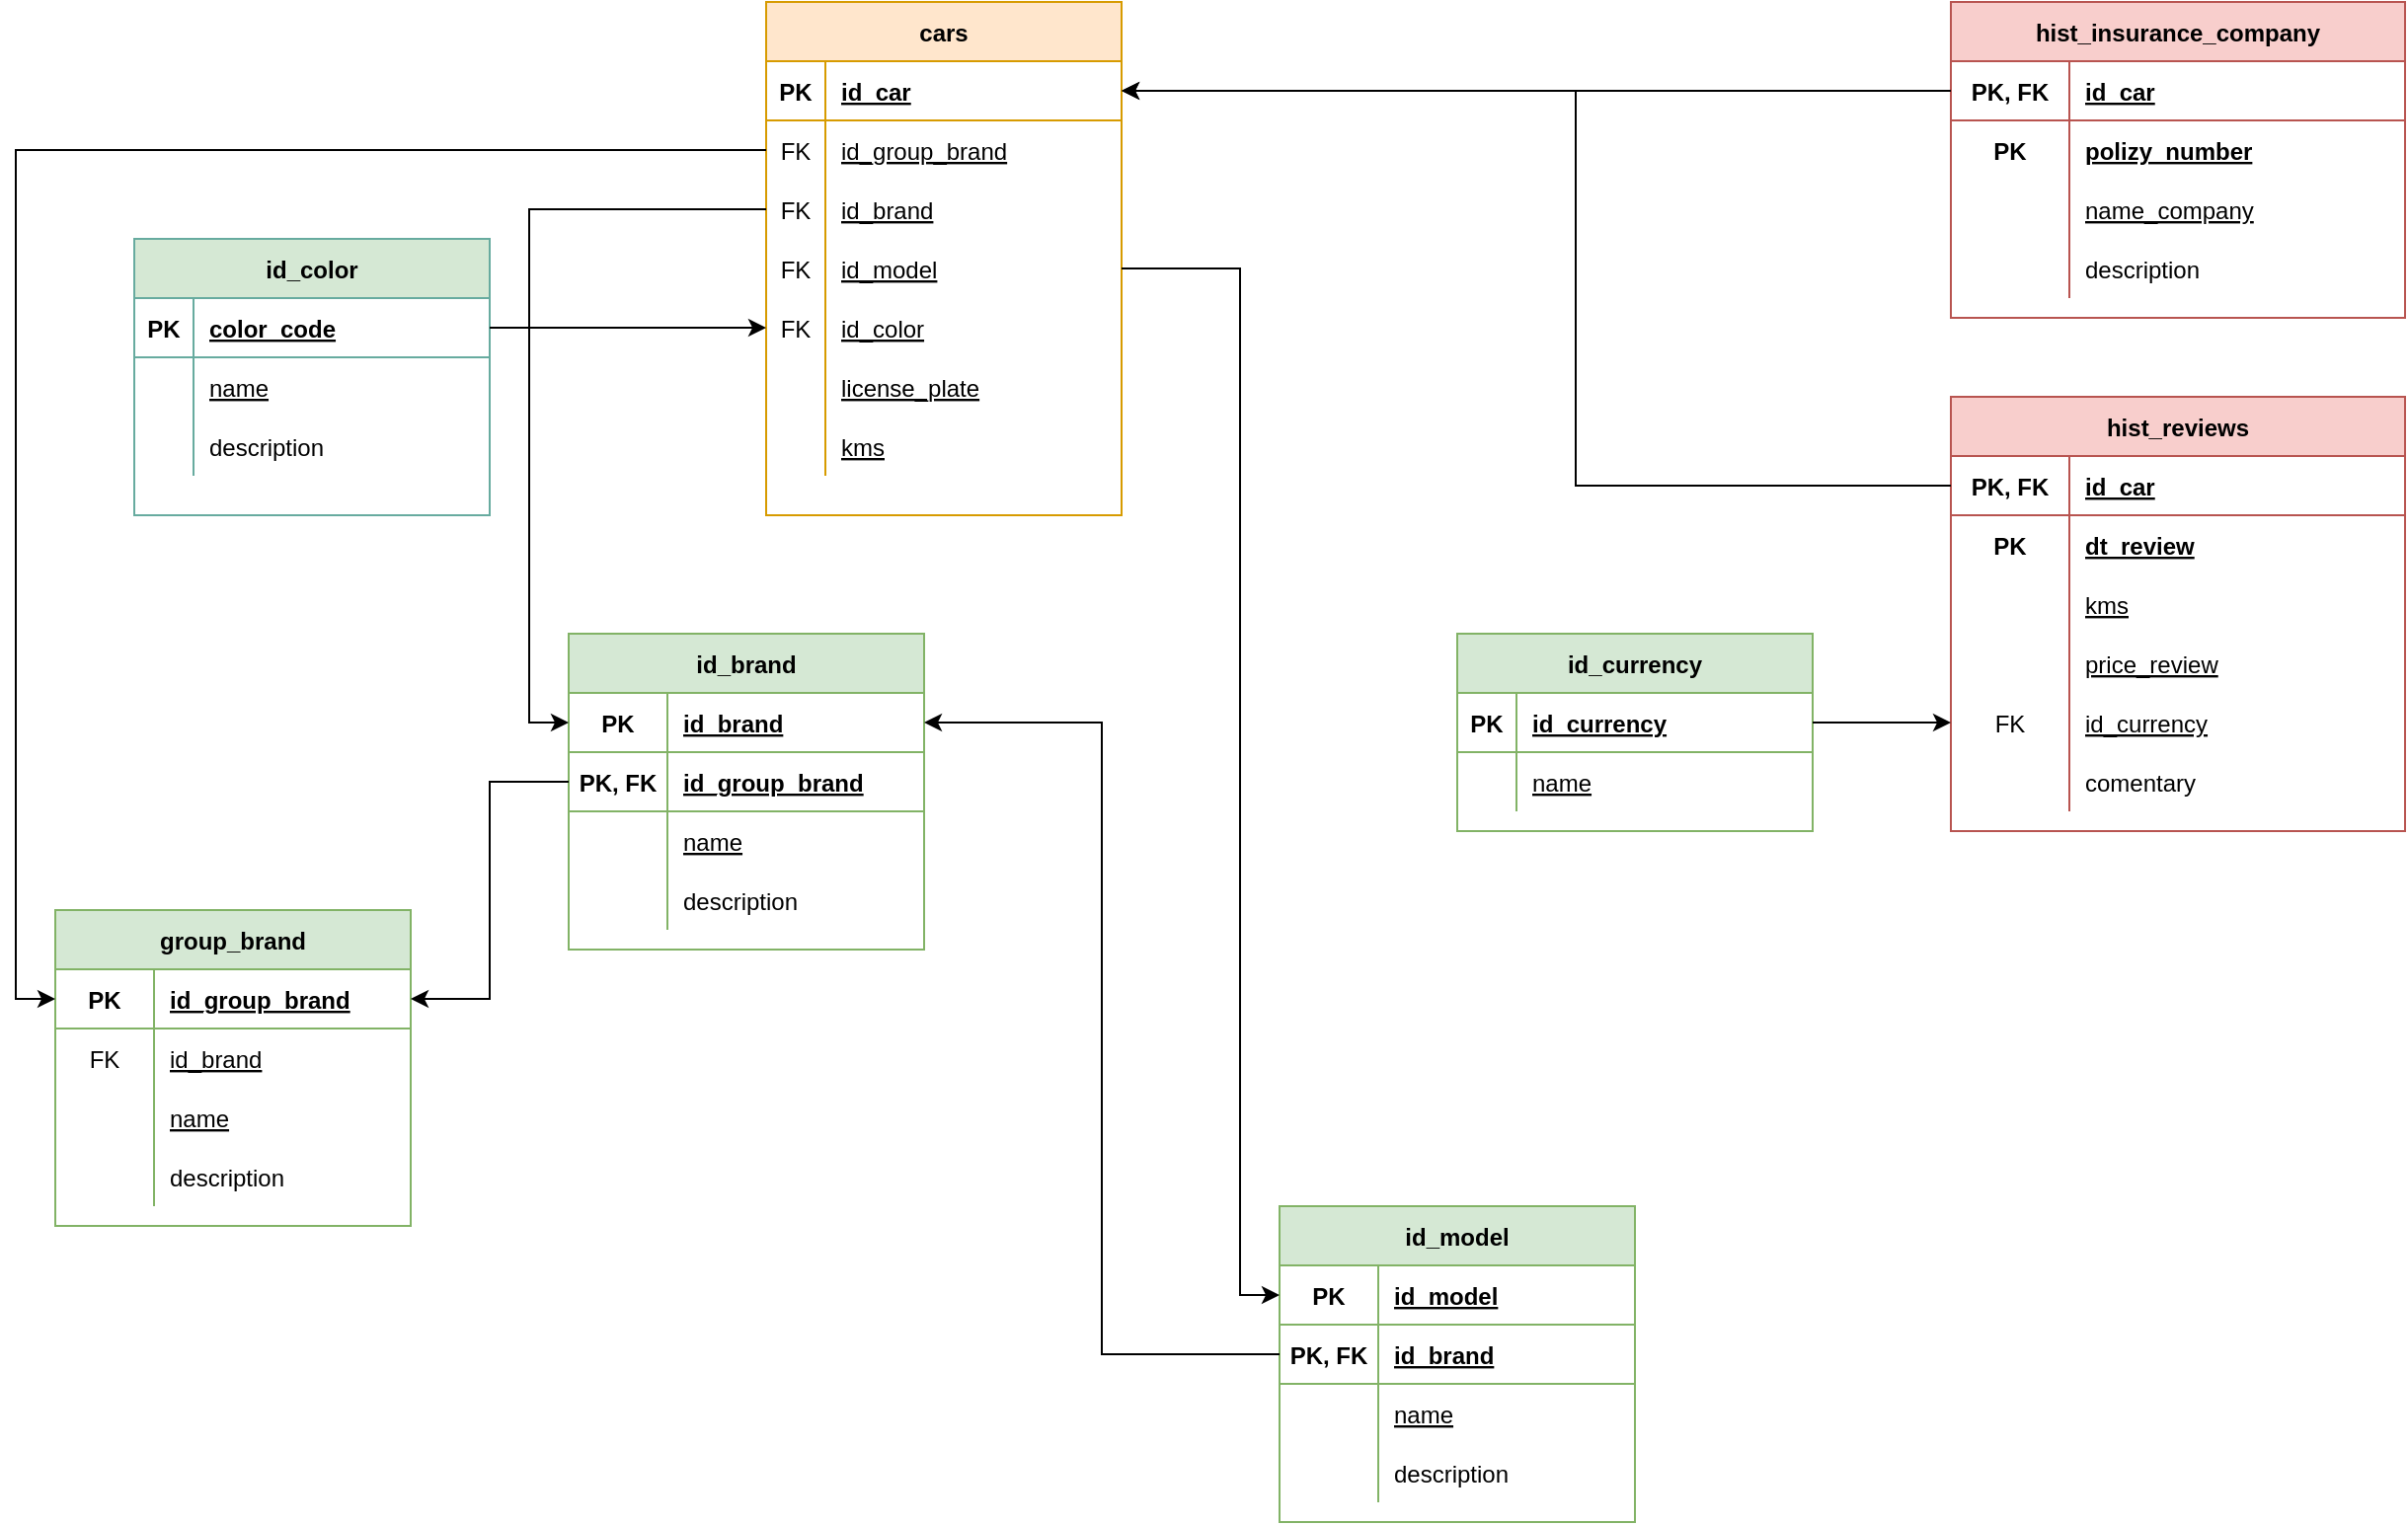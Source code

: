 <mxfile version="20.3.0" type="device" pages="2"><diagram id="R2lEEEUBdFMjLlhIrx00" name="Page-1"><mxGraphModel dx="1422" dy="857" grid="1" gridSize="10" guides="1" tooltips="1" connect="1" arrows="1" fold="1" page="1" pageScale="1" pageWidth="850" pageHeight="1100" math="0" shadow="0" extFonts="Permanent Marker^https://fonts.googleapis.com/css?family=Permanent+Marker"><root><mxCell id="0"/><mxCell id="1" parent="0"/><mxCell id="6dHlIfz9CADJNxoxIggC-112" value="cars" style="shape=table;startSize=30;container=1;collapsible=1;childLayout=tableLayout;fixedRows=1;rowLines=0;fontStyle=1;align=center;resizeLast=1;strokeColor=#D79B00;fillColor=#ffe6cc;" parent="1" vertex="1"><mxGeometry x="440" y="80" width="180" height="260" as="geometry"/></mxCell><mxCell id="6dHlIfz9CADJNxoxIggC-113" value="" style="shape=tableRow;horizontal=0;startSize=0;swimlaneHead=0;swimlaneBody=0;fillColor=none;collapsible=0;dropTarget=0;points=[[0,0.5],[1,0.5]];portConstraint=eastwest;top=0;left=0;right=0;bottom=1;strokeColor=#D79B00;" parent="6dHlIfz9CADJNxoxIggC-112" vertex="1"><mxGeometry y="30" width="180" height="30" as="geometry"/></mxCell><mxCell id="6dHlIfz9CADJNxoxIggC-114" value="PK" style="shape=partialRectangle;connectable=0;fillColor=none;top=0;left=0;bottom=0;right=0;fontStyle=1;overflow=hidden;strokeColor=#D79B00;" parent="6dHlIfz9CADJNxoxIggC-113" vertex="1"><mxGeometry width="30" height="30" as="geometry"><mxRectangle width="30" height="30" as="alternateBounds"/></mxGeometry></mxCell><mxCell id="6dHlIfz9CADJNxoxIggC-115" value="id_car" style="shape=partialRectangle;connectable=0;fillColor=none;top=0;left=0;bottom=0;right=0;align=left;spacingLeft=6;fontStyle=5;overflow=hidden;strokeColor=#D79B00;" parent="6dHlIfz9CADJNxoxIggC-113" vertex="1"><mxGeometry x="30" width="150" height="30" as="geometry"><mxRectangle width="150" height="30" as="alternateBounds"/></mxGeometry></mxCell><mxCell id="6dHlIfz9CADJNxoxIggC-116" value="" style="shape=tableRow;horizontal=0;startSize=0;swimlaneHead=0;swimlaneBody=0;fillColor=none;collapsible=0;dropTarget=0;points=[[0,0.5],[1,0.5]];portConstraint=eastwest;top=0;left=0;right=0;bottom=0;strokeColor=#D79B00;" parent="6dHlIfz9CADJNxoxIggC-112" vertex="1"><mxGeometry y="60" width="180" height="30" as="geometry"/></mxCell><mxCell id="6dHlIfz9CADJNxoxIggC-117" value="FK" style="shape=partialRectangle;connectable=0;fillColor=none;top=0;left=0;bottom=0;right=0;editable=1;overflow=hidden;strokeColor=#D79B00;" parent="6dHlIfz9CADJNxoxIggC-116" vertex="1"><mxGeometry width="30" height="30" as="geometry"><mxRectangle width="30" height="30" as="alternateBounds"/></mxGeometry></mxCell><mxCell id="6dHlIfz9CADJNxoxIggC-118" value="id_group_brand" style="shape=partialRectangle;connectable=0;fillColor=none;top=0;left=0;bottom=0;right=0;align=left;spacingLeft=6;overflow=hidden;strokeColor=#D79B00;fontStyle=4" parent="6dHlIfz9CADJNxoxIggC-116" vertex="1"><mxGeometry x="30" width="150" height="30" as="geometry"><mxRectangle width="150" height="30" as="alternateBounds"/></mxGeometry></mxCell><mxCell id="6dHlIfz9CADJNxoxIggC-119" value="" style="shape=tableRow;horizontal=0;startSize=0;swimlaneHead=0;swimlaneBody=0;fillColor=none;collapsible=0;dropTarget=0;points=[[0,0.5],[1,0.5]];portConstraint=eastwest;top=0;left=0;right=0;bottom=0;strokeColor=#D79B00;" parent="6dHlIfz9CADJNxoxIggC-112" vertex="1"><mxGeometry y="90" width="180" height="30" as="geometry"/></mxCell><mxCell id="6dHlIfz9CADJNxoxIggC-120" value="FK" style="shape=partialRectangle;connectable=0;fillColor=none;top=0;left=0;bottom=0;right=0;editable=1;overflow=hidden;strokeColor=#D79B00;" parent="6dHlIfz9CADJNxoxIggC-119" vertex="1"><mxGeometry width="30" height="30" as="geometry"><mxRectangle width="30" height="30" as="alternateBounds"/></mxGeometry></mxCell><mxCell id="6dHlIfz9CADJNxoxIggC-121" value="id_brand" style="shape=partialRectangle;connectable=0;fillColor=none;top=0;left=0;bottom=0;right=0;align=left;spacingLeft=6;overflow=hidden;strokeColor=#D79B00;fontStyle=4" parent="6dHlIfz9CADJNxoxIggC-119" vertex="1"><mxGeometry x="30" width="150" height="30" as="geometry"><mxRectangle width="150" height="30" as="alternateBounds"/></mxGeometry></mxCell><mxCell id="6dHlIfz9CADJNxoxIggC-122" value="" style="shape=tableRow;horizontal=0;startSize=0;swimlaneHead=0;swimlaneBody=0;fillColor=none;collapsible=0;dropTarget=0;points=[[0,0.5],[1,0.5]];portConstraint=eastwest;top=0;left=0;right=0;bottom=0;strokeColor=#D79B00;" parent="6dHlIfz9CADJNxoxIggC-112" vertex="1"><mxGeometry y="120" width="180" height="30" as="geometry"/></mxCell><mxCell id="6dHlIfz9CADJNxoxIggC-123" value="FK" style="shape=partialRectangle;connectable=0;fillColor=none;top=0;left=0;bottom=0;right=0;editable=1;overflow=hidden;strokeColor=#D79B00;" parent="6dHlIfz9CADJNxoxIggC-122" vertex="1"><mxGeometry width="30" height="30" as="geometry"><mxRectangle width="30" height="30" as="alternateBounds"/></mxGeometry></mxCell><mxCell id="6dHlIfz9CADJNxoxIggC-124" value="id_model" style="shape=partialRectangle;connectable=0;fillColor=none;top=0;left=0;bottom=0;right=0;align=left;spacingLeft=6;overflow=hidden;strokeColor=#D79B00;fontStyle=4" parent="6dHlIfz9CADJNxoxIggC-122" vertex="1"><mxGeometry x="30" width="150" height="30" as="geometry"><mxRectangle width="150" height="30" as="alternateBounds"/></mxGeometry></mxCell><mxCell id="6dHlIfz9CADJNxoxIggC-138" value="" style="shape=tableRow;horizontal=0;startSize=0;swimlaneHead=0;swimlaneBody=0;fillColor=none;collapsible=0;dropTarget=0;points=[[0,0.5],[1,0.5]];portConstraint=eastwest;top=0;left=0;right=0;bottom=0;strokeColor=#D79B00;" parent="6dHlIfz9CADJNxoxIggC-112" vertex="1"><mxGeometry y="150" width="180" height="30" as="geometry"/></mxCell><mxCell id="6dHlIfz9CADJNxoxIggC-139" value="FK" style="shape=partialRectangle;connectable=0;fillColor=none;top=0;left=0;bottom=0;right=0;editable=1;overflow=hidden;strokeColor=#D79B00;" parent="6dHlIfz9CADJNxoxIggC-138" vertex="1"><mxGeometry width="30" height="30" as="geometry"><mxRectangle width="30" height="30" as="alternateBounds"/></mxGeometry></mxCell><mxCell id="6dHlIfz9CADJNxoxIggC-140" value="id_color" style="shape=partialRectangle;connectable=0;fillColor=none;top=0;left=0;bottom=0;right=0;align=left;spacingLeft=6;overflow=hidden;strokeColor=#D79B00;fontStyle=4" parent="6dHlIfz9CADJNxoxIggC-138" vertex="1"><mxGeometry x="30" width="150" height="30" as="geometry"><mxRectangle width="150" height="30" as="alternateBounds"/></mxGeometry></mxCell><mxCell id="6dHlIfz9CADJNxoxIggC-141" value="" style="shape=tableRow;horizontal=0;startSize=0;swimlaneHead=0;swimlaneBody=0;fillColor=none;collapsible=0;dropTarget=0;points=[[0,0.5],[1,0.5]];portConstraint=eastwest;top=0;left=0;right=0;bottom=0;strokeColor=#D79B00;" parent="6dHlIfz9CADJNxoxIggC-112" vertex="1"><mxGeometry y="180" width="180" height="30" as="geometry"/></mxCell><mxCell id="6dHlIfz9CADJNxoxIggC-142" value="" style="shape=partialRectangle;connectable=0;fillColor=none;top=0;left=0;bottom=0;right=0;editable=1;overflow=hidden;strokeColor=#D79B00;" parent="6dHlIfz9CADJNxoxIggC-141" vertex="1"><mxGeometry width="30" height="30" as="geometry"><mxRectangle width="30" height="30" as="alternateBounds"/></mxGeometry></mxCell><mxCell id="6dHlIfz9CADJNxoxIggC-143" value="license_plate" style="shape=partialRectangle;connectable=0;fillColor=none;top=0;left=0;bottom=0;right=0;align=left;spacingLeft=6;overflow=hidden;strokeColor=#D79B00;fontStyle=4" parent="6dHlIfz9CADJNxoxIggC-141" vertex="1"><mxGeometry x="30" width="150" height="30" as="geometry"><mxRectangle width="150" height="30" as="alternateBounds"/></mxGeometry></mxCell><mxCell id="6dHlIfz9CADJNxoxIggC-144" value="" style="shape=tableRow;horizontal=0;startSize=0;swimlaneHead=0;swimlaneBody=0;fillColor=none;collapsible=0;dropTarget=0;points=[[0,0.5],[1,0.5]];portConstraint=eastwest;top=0;left=0;right=0;bottom=0;strokeColor=#D79B00;" parent="6dHlIfz9CADJNxoxIggC-112" vertex="1"><mxGeometry y="210" width="180" height="30" as="geometry"/></mxCell><mxCell id="6dHlIfz9CADJNxoxIggC-145" value="" style="shape=partialRectangle;connectable=0;fillColor=none;top=0;left=0;bottom=0;right=0;editable=1;overflow=hidden;strokeColor=#D79B00;" parent="6dHlIfz9CADJNxoxIggC-144" vertex="1"><mxGeometry width="30" height="30" as="geometry"><mxRectangle width="30" height="30" as="alternateBounds"/></mxGeometry></mxCell><mxCell id="6dHlIfz9CADJNxoxIggC-146" value="kms" style="shape=partialRectangle;connectable=0;fillColor=none;top=0;left=0;bottom=0;right=0;align=left;spacingLeft=6;overflow=hidden;strokeColor=#D79B00;fontStyle=4" parent="6dHlIfz9CADJNxoxIggC-144" vertex="1"><mxGeometry x="30" width="150" height="30" as="geometry"><mxRectangle width="150" height="30" as="alternateBounds"/></mxGeometry></mxCell><mxCell id="6dHlIfz9CADJNxoxIggC-125" value="hist_reviews" style="shape=table;startSize=30;container=1;collapsible=1;childLayout=tableLayout;fixedRows=1;rowLines=0;fontStyle=1;align=center;resizeLast=1;strokeColor=#B85450;fillColor=#f8cecc;" parent="1" vertex="1"><mxGeometry x="1040" y="280" width="230" height="220" as="geometry"/></mxCell><mxCell id="6dHlIfz9CADJNxoxIggC-126" value="" style="shape=tableRow;horizontal=0;startSize=0;swimlaneHead=0;swimlaneBody=0;fillColor=none;collapsible=0;dropTarget=0;points=[[0,0.5],[1,0.5]];portConstraint=eastwest;top=0;left=0;right=0;bottom=1;strokeColor=#B85450;" parent="6dHlIfz9CADJNxoxIggC-125" vertex="1"><mxGeometry y="30" width="230" height="30" as="geometry"/></mxCell><mxCell id="6dHlIfz9CADJNxoxIggC-127" value="PK, FK" style="shape=partialRectangle;connectable=0;fillColor=none;top=0;left=0;bottom=0;right=0;fontStyle=1;overflow=hidden;strokeColor=#B85450;" parent="6dHlIfz9CADJNxoxIggC-126" vertex="1"><mxGeometry width="60" height="30" as="geometry"><mxRectangle width="60" height="30" as="alternateBounds"/></mxGeometry></mxCell><mxCell id="6dHlIfz9CADJNxoxIggC-128" value="id_car" style="shape=partialRectangle;connectable=0;fillColor=none;top=0;left=0;bottom=0;right=0;align=left;spacingLeft=6;fontStyle=5;overflow=hidden;strokeColor=#B85450;" parent="6dHlIfz9CADJNxoxIggC-126" vertex="1"><mxGeometry x="60" width="170" height="30" as="geometry"><mxRectangle width="170" height="30" as="alternateBounds"/></mxGeometry></mxCell><mxCell id="6dHlIfz9CADJNxoxIggC-132" value="" style="shape=tableRow;horizontal=0;startSize=0;swimlaneHead=0;swimlaneBody=0;fillColor=none;collapsible=0;dropTarget=0;points=[[0,0.5],[1,0.5]];portConstraint=eastwest;top=0;left=0;right=0;bottom=0;strokeColor=#B85450;" parent="6dHlIfz9CADJNxoxIggC-125" vertex="1"><mxGeometry y="60" width="230" height="30" as="geometry"/></mxCell><mxCell id="6dHlIfz9CADJNxoxIggC-133" value="PK" style="shape=partialRectangle;connectable=0;fillColor=none;top=0;left=0;bottom=0;right=0;editable=1;overflow=hidden;strokeColor=#B85450;fontStyle=1" parent="6dHlIfz9CADJNxoxIggC-132" vertex="1"><mxGeometry width="60" height="30" as="geometry"><mxRectangle width="60" height="30" as="alternateBounds"/></mxGeometry></mxCell><mxCell id="6dHlIfz9CADJNxoxIggC-134" value="dt_review" style="shape=partialRectangle;connectable=0;fillColor=none;top=0;left=0;bottom=0;right=0;align=left;spacingLeft=6;overflow=hidden;strokeColor=#B85450;fontStyle=5" parent="6dHlIfz9CADJNxoxIggC-132" vertex="1"><mxGeometry x="60" width="170" height="30" as="geometry"><mxRectangle width="170" height="30" as="alternateBounds"/></mxGeometry></mxCell><mxCell id="6dHlIfz9CADJNxoxIggC-129" value="" style="shape=tableRow;horizontal=0;startSize=0;swimlaneHead=0;swimlaneBody=0;fillColor=none;collapsible=0;dropTarget=0;points=[[0,0.5],[1,0.5]];portConstraint=eastwest;top=0;left=0;right=0;bottom=0;strokeColor=#B85450;" parent="6dHlIfz9CADJNxoxIggC-125" vertex="1"><mxGeometry y="90" width="230" height="30" as="geometry"/></mxCell><mxCell id="6dHlIfz9CADJNxoxIggC-130" value="" style="shape=partialRectangle;connectable=0;fillColor=none;top=0;left=0;bottom=0;right=0;editable=1;overflow=hidden;strokeColor=#B85450;" parent="6dHlIfz9CADJNxoxIggC-129" vertex="1"><mxGeometry width="60" height="30" as="geometry"><mxRectangle width="60" height="30" as="alternateBounds"/></mxGeometry></mxCell><mxCell id="6dHlIfz9CADJNxoxIggC-131" value="kms" style="shape=partialRectangle;connectable=0;fillColor=none;top=0;left=0;bottom=0;right=0;align=left;spacingLeft=6;overflow=hidden;strokeColor=#B85450;fontStyle=4" parent="6dHlIfz9CADJNxoxIggC-129" vertex="1"><mxGeometry x="60" width="170" height="30" as="geometry"><mxRectangle width="170" height="30" as="alternateBounds"/></mxGeometry></mxCell><mxCell id="6dHlIfz9CADJNxoxIggC-135" value="" style="shape=tableRow;horizontal=0;startSize=0;swimlaneHead=0;swimlaneBody=0;fillColor=none;collapsible=0;dropTarget=0;points=[[0,0.5],[1,0.5]];portConstraint=eastwest;top=0;left=0;right=0;bottom=0;strokeColor=#B85450;" parent="6dHlIfz9CADJNxoxIggC-125" vertex="1"><mxGeometry y="120" width="230" height="30" as="geometry"/></mxCell><mxCell id="6dHlIfz9CADJNxoxIggC-136" value="" style="shape=partialRectangle;connectable=0;fillColor=none;top=0;left=0;bottom=0;right=0;editable=1;overflow=hidden;strokeColor=#B85450;" parent="6dHlIfz9CADJNxoxIggC-135" vertex="1"><mxGeometry width="60" height="30" as="geometry"><mxRectangle width="60" height="30" as="alternateBounds"/></mxGeometry></mxCell><mxCell id="6dHlIfz9CADJNxoxIggC-137" value="price_review" style="shape=partialRectangle;connectable=0;fillColor=none;top=0;left=0;bottom=0;right=0;align=left;spacingLeft=6;overflow=hidden;strokeColor=#B85450;fontStyle=4" parent="6dHlIfz9CADJNxoxIggC-135" vertex="1"><mxGeometry x="60" width="170" height="30" as="geometry"><mxRectangle width="170" height="30" as="alternateBounds"/></mxGeometry></mxCell><mxCell id="6dHlIfz9CADJNxoxIggC-237" value="" style="shape=tableRow;horizontal=0;startSize=0;swimlaneHead=0;swimlaneBody=0;fillColor=none;collapsible=0;dropTarget=0;points=[[0,0.5],[1,0.5]];portConstraint=eastwest;top=0;left=0;right=0;bottom=0;strokeColor=#B85450;" parent="6dHlIfz9CADJNxoxIggC-125" vertex="1"><mxGeometry y="150" width="230" height="30" as="geometry"/></mxCell><mxCell id="6dHlIfz9CADJNxoxIggC-238" value="FK" style="shape=partialRectangle;connectable=0;fillColor=none;top=0;left=0;bottom=0;right=0;editable=1;overflow=hidden;strokeColor=#B85450;" parent="6dHlIfz9CADJNxoxIggC-237" vertex="1"><mxGeometry width="60" height="30" as="geometry"><mxRectangle width="60" height="30" as="alternateBounds"/></mxGeometry></mxCell><mxCell id="6dHlIfz9CADJNxoxIggC-239" value="id_currency" style="shape=partialRectangle;connectable=0;fillColor=none;top=0;left=0;bottom=0;right=0;align=left;spacingLeft=6;overflow=hidden;strokeColor=#B85450;fontStyle=4" parent="6dHlIfz9CADJNxoxIggC-237" vertex="1"><mxGeometry x="60" width="170" height="30" as="geometry"><mxRectangle width="170" height="30" as="alternateBounds"/></mxGeometry></mxCell><mxCell id="6dHlIfz9CADJNxoxIggC-166" value="" style="shape=tableRow;horizontal=0;startSize=0;swimlaneHead=0;swimlaneBody=0;fillColor=none;collapsible=0;dropTarget=0;points=[[0,0.5],[1,0.5]];portConstraint=eastwest;top=0;left=0;right=0;bottom=0;strokeColor=#B85450;" parent="6dHlIfz9CADJNxoxIggC-125" vertex="1"><mxGeometry y="180" width="230" height="30" as="geometry"/></mxCell><mxCell id="6dHlIfz9CADJNxoxIggC-167" value="" style="shape=partialRectangle;connectable=0;fillColor=none;top=0;left=0;bottom=0;right=0;editable=1;overflow=hidden;strokeColor=#B85450;" parent="6dHlIfz9CADJNxoxIggC-166" vertex="1"><mxGeometry width="60" height="30" as="geometry"><mxRectangle width="60" height="30" as="alternateBounds"/></mxGeometry></mxCell><mxCell id="6dHlIfz9CADJNxoxIggC-168" value="comentary" style="shape=partialRectangle;connectable=0;fillColor=none;top=0;left=0;bottom=0;right=0;align=left;spacingLeft=6;overflow=hidden;strokeColor=#B85450;fontStyle=0" parent="6dHlIfz9CADJNxoxIggC-166" vertex="1"><mxGeometry x="60" width="170" height="30" as="geometry"><mxRectangle width="170" height="30" as="alternateBounds"/></mxGeometry></mxCell><mxCell id="6dHlIfz9CADJNxoxIggC-150" value="hist_insurance_company" style="shape=table;startSize=30;container=1;collapsible=1;childLayout=tableLayout;fixedRows=1;rowLines=0;fontStyle=1;align=center;resizeLast=1;strokeColor=#B85450;fillColor=#f8cecc;" parent="1" vertex="1"><mxGeometry x="1040" y="80" width="230" height="160" as="geometry"/></mxCell><mxCell id="6dHlIfz9CADJNxoxIggC-151" value="" style="shape=tableRow;horizontal=0;startSize=0;swimlaneHead=0;swimlaneBody=0;fillColor=none;collapsible=0;dropTarget=0;points=[[0,0.5],[1,0.5]];portConstraint=eastwest;top=0;left=0;right=0;bottom=1;strokeColor=#B85450;" parent="6dHlIfz9CADJNxoxIggC-150" vertex="1"><mxGeometry y="30" width="230" height="30" as="geometry"/></mxCell><mxCell id="6dHlIfz9CADJNxoxIggC-152" value="PK, FK" style="shape=partialRectangle;connectable=0;fillColor=none;top=0;left=0;bottom=0;right=0;fontStyle=1;overflow=hidden;strokeColor=#B85450;" parent="6dHlIfz9CADJNxoxIggC-151" vertex="1"><mxGeometry width="60" height="30" as="geometry"><mxRectangle width="60" height="30" as="alternateBounds"/></mxGeometry></mxCell><mxCell id="6dHlIfz9CADJNxoxIggC-153" value="id_car" style="shape=partialRectangle;connectable=0;fillColor=none;top=0;left=0;bottom=0;right=0;align=left;spacingLeft=6;fontStyle=5;overflow=hidden;strokeColor=#B85450;" parent="6dHlIfz9CADJNxoxIggC-151" vertex="1"><mxGeometry x="60" width="170" height="30" as="geometry"><mxRectangle width="170" height="30" as="alternateBounds"/></mxGeometry></mxCell><mxCell id="6dHlIfz9CADJNxoxIggC-154" value="" style="shape=tableRow;horizontal=0;startSize=0;swimlaneHead=0;swimlaneBody=0;fillColor=none;collapsible=0;dropTarget=0;points=[[0,0.5],[1,0.5]];portConstraint=eastwest;top=0;left=0;right=0;bottom=0;strokeColor=#B85450;" parent="6dHlIfz9CADJNxoxIggC-150" vertex="1"><mxGeometry y="60" width="230" height="30" as="geometry"/></mxCell><mxCell id="6dHlIfz9CADJNxoxIggC-155" value="PK" style="shape=partialRectangle;connectable=0;fillColor=none;top=0;left=0;bottom=0;right=0;editable=1;overflow=hidden;strokeColor=#B85450;fontStyle=1" parent="6dHlIfz9CADJNxoxIggC-154" vertex="1"><mxGeometry width="60" height="30" as="geometry"><mxRectangle width="60" height="30" as="alternateBounds"/></mxGeometry></mxCell><mxCell id="6dHlIfz9CADJNxoxIggC-156" value="polizy_number" style="shape=partialRectangle;connectable=0;fillColor=none;top=0;left=0;bottom=0;right=0;align=left;spacingLeft=6;overflow=hidden;strokeColor=#B85450;fontStyle=5" parent="6dHlIfz9CADJNxoxIggC-154" vertex="1"><mxGeometry x="60" width="170" height="30" as="geometry"><mxRectangle width="170" height="30" as="alternateBounds"/></mxGeometry></mxCell><mxCell id="6dHlIfz9CADJNxoxIggC-163" value="" style="shape=tableRow;horizontal=0;startSize=0;swimlaneHead=0;swimlaneBody=0;fillColor=none;collapsible=0;dropTarget=0;points=[[0,0.5],[1,0.5]];portConstraint=eastwest;top=0;left=0;right=0;bottom=0;strokeColor=#B85450;" parent="6dHlIfz9CADJNxoxIggC-150" vertex="1"><mxGeometry y="90" width="230" height="30" as="geometry"/></mxCell><mxCell id="6dHlIfz9CADJNxoxIggC-164" value="" style="shape=partialRectangle;connectable=0;fillColor=none;top=0;left=0;bottom=0;right=0;editable=1;overflow=hidden;strokeColor=#B85450;" parent="6dHlIfz9CADJNxoxIggC-163" vertex="1"><mxGeometry width="60" height="30" as="geometry"><mxRectangle width="60" height="30" as="alternateBounds"/></mxGeometry></mxCell><mxCell id="6dHlIfz9CADJNxoxIggC-165" value="name_company" style="shape=partialRectangle;connectable=0;fillColor=none;top=0;left=0;bottom=0;right=0;align=left;spacingLeft=6;overflow=hidden;strokeColor=#B85450;fontStyle=4" parent="6dHlIfz9CADJNxoxIggC-163" vertex="1"><mxGeometry x="60" width="170" height="30" as="geometry"><mxRectangle width="170" height="30" as="alternateBounds"/></mxGeometry></mxCell><mxCell id="6dHlIfz9CADJNxoxIggC-157" value="" style="shape=tableRow;horizontal=0;startSize=0;swimlaneHead=0;swimlaneBody=0;fillColor=none;collapsible=0;dropTarget=0;points=[[0,0.5],[1,0.5]];portConstraint=eastwest;top=0;left=0;right=0;bottom=0;strokeColor=#B85450;" parent="6dHlIfz9CADJNxoxIggC-150" vertex="1"><mxGeometry y="120" width="230" height="30" as="geometry"/></mxCell><mxCell id="6dHlIfz9CADJNxoxIggC-158" value="" style="shape=partialRectangle;connectable=0;fillColor=none;top=0;left=0;bottom=0;right=0;editable=1;overflow=hidden;strokeColor=#B85450;" parent="6dHlIfz9CADJNxoxIggC-157" vertex="1"><mxGeometry width="60" height="30" as="geometry"><mxRectangle width="60" height="30" as="alternateBounds"/></mxGeometry></mxCell><mxCell id="6dHlIfz9CADJNxoxIggC-159" value="description" style="shape=partialRectangle;connectable=0;fillColor=none;top=0;left=0;bottom=0;right=0;align=left;spacingLeft=6;overflow=hidden;strokeColor=#B85450;" parent="6dHlIfz9CADJNxoxIggC-157" vertex="1"><mxGeometry x="60" width="170" height="30" as="geometry"><mxRectangle width="170" height="30" as="alternateBounds"/></mxGeometry></mxCell><mxCell id="6dHlIfz9CADJNxoxIggC-208" value="id_brand" style="shape=table;startSize=30;container=1;collapsible=1;childLayout=tableLayout;fixedRows=1;rowLines=0;fontStyle=1;align=center;resizeLast=1;strokeColor=#82B366;fillColor=#D5E8D4;" parent="1" vertex="1"><mxGeometry x="340" y="400" width="180" height="160" as="geometry"/></mxCell><mxCell id="6dHlIfz9CADJNxoxIggC-209" value="" style="shape=tableRow;horizontal=0;startSize=0;swimlaneHead=0;swimlaneBody=0;fillColor=none;collapsible=0;dropTarget=0;points=[[0,0.5],[1,0.5]];portConstraint=eastwest;top=0;left=0;right=0;bottom=1;strokeColor=#82B366;" parent="6dHlIfz9CADJNxoxIggC-208" vertex="1"><mxGeometry y="30" width="180" height="30" as="geometry"/></mxCell><mxCell id="6dHlIfz9CADJNxoxIggC-210" value="PK" style="shape=partialRectangle;connectable=0;fillColor=none;top=0;left=0;bottom=0;right=0;fontStyle=1;overflow=hidden;strokeColor=#82B366;" parent="6dHlIfz9CADJNxoxIggC-209" vertex="1"><mxGeometry width="50" height="30" as="geometry"><mxRectangle width="50" height="30" as="alternateBounds"/></mxGeometry></mxCell><mxCell id="6dHlIfz9CADJNxoxIggC-211" value="id_brand" style="shape=partialRectangle;connectable=0;fillColor=none;top=0;left=0;bottom=0;right=0;align=left;spacingLeft=6;fontStyle=5;overflow=hidden;strokeColor=#82B366;" parent="6dHlIfz9CADJNxoxIggC-209" vertex="1"><mxGeometry x="50" width="130" height="30" as="geometry"><mxRectangle width="130" height="30" as="alternateBounds"/></mxGeometry></mxCell><mxCell id="6dHlIfz9CADJNxoxIggC-361" value="" style="shape=tableRow;horizontal=0;startSize=0;swimlaneHead=0;swimlaneBody=0;fillColor=none;collapsible=0;dropTarget=0;points=[[0,0.5],[1,0.5]];portConstraint=eastwest;top=0;left=0;right=0;bottom=1;strokeColor=#82B366;" parent="6dHlIfz9CADJNxoxIggC-208" vertex="1"><mxGeometry y="60" width="180" height="30" as="geometry"/></mxCell><mxCell id="6dHlIfz9CADJNxoxIggC-362" value="PK, FK" style="shape=partialRectangle;connectable=0;fillColor=none;top=0;left=0;bottom=0;right=0;fontStyle=1;overflow=hidden;strokeColor=#82B366;" parent="6dHlIfz9CADJNxoxIggC-361" vertex="1"><mxGeometry width="50" height="30" as="geometry"><mxRectangle width="50" height="30" as="alternateBounds"/></mxGeometry></mxCell><mxCell id="6dHlIfz9CADJNxoxIggC-363" value="id_group_brand" style="shape=partialRectangle;connectable=0;fillColor=none;top=0;left=0;bottom=0;right=0;align=left;spacingLeft=6;fontStyle=5;overflow=hidden;strokeColor=#82B366;" parent="6dHlIfz9CADJNxoxIggC-361" vertex="1"><mxGeometry x="50" width="130" height="30" as="geometry"><mxRectangle width="130" height="30" as="alternateBounds"/></mxGeometry></mxCell><mxCell id="6dHlIfz9CADJNxoxIggC-212" value="" style="shape=tableRow;horizontal=0;startSize=0;swimlaneHead=0;swimlaneBody=0;fillColor=none;collapsible=0;dropTarget=0;points=[[0,0.5],[1,0.5]];portConstraint=eastwest;top=0;left=0;right=0;bottom=0;strokeColor=#82B366;" parent="6dHlIfz9CADJNxoxIggC-208" vertex="1"><mxGeometry y="90" width="180" height="30" as="geometry"/></mxCell><mxCell id="6dHlIfz9CADJNxoxIggC-213" value="" style="shape=partialRectangle;connectable=0;fillColor=none;top=0;left=0;bottom=0;right=0;editable=1;overflow=hidden;strokeColor=#82B366;" parent="6dHlIfz9CADJNxoxIggC-212" vertex="1"><mxGeometry width="50" height="30" as="geometry"><mxRectangle width="50" height="30" as="alternateBounds"/></mxGeometry></mxCell><mxCell id="6dHlIfz9CADJNxoxIggC-214" value="name" style="shape=partialRectangle;connectable=0;fillColor=none;top=0;left=0;bottom=0;right=0;align=left;spacingLeft=6;overflow=hidden;strokeColor=#82B366;fontStyle=4" parent="6dHlIfz9CADJNxoxIggC-212" vertex="1"><mxGeometry x="50" width="130" height="30" as="geometry"><mxRectangle width="130" height="30" as="alternateBounds"/></mxGeometry></mxCell><mxCell id="6dHlIfz9CADJNxoxIggC-215" value="" style="shape=tableRow;horizontal=0;startSize=0;swimlaneHead=0;swimlaneBody=0;fillColor=none;collapsible=0;dropTarget=0;points=[[0,0.5],[1,0.5]];portConstraint=eastwest;top=0;left=0;right=0;bottom=0;strokeColor=#82B366;" parent="6dHlIfz9CADJNxoxIggC-208" vertex="1"><mxGeometry y="120" width="180" height="30" as="geometry"/></mxCell><mxCell id="6dHlIfz9CADJNxoxIggC-216" value="" style="shape=partialRectangle;connectable=0;fillColor=none;top=0;left=0;bottom=0;right=0;editable=1;overflow=hidden;strokeColor=#82B366;" parent="6dHlIfz9CADJNxoxIggC-215" vertex="1"><mxGeometry width="50" height="30" as="geometry"><mxRectangle width="50" height="30" as="alternateBounds"/></mxGeometry></mxCell><mxCell id="6dHlIfz9CADJNxoxIggC-217" value="description" style="shape=partialRectangle;connectable=0;fillColor=none;top=0;left=0;bottom=0;right=0;align=left;spacingLeft=6;overflow=hidden;strokeColor=#82B366;" parent="6dHlIfz9CADJNxoxIggC-215" vertex="1"><mxGeometry x="50" width="130" height="30" as="geometry"><mxRectangle width="130" height="30" as="alternateBounds"/></mxGeometry></mxCell><mxCell id="6dHlIfz9CADJNxoxIggC-224" value="id_currency" style="shape=table;startSize=30;container=1;collapsible=1;childLayout=tableLayout;fixedRows=1;rowLines=0;fontStyle=1;align=center;resizeLast=1;strokeColor=#82B366;fillColor=#D5E8D4;" parent="1" vertex="1"><mxGeometry x="790" y="400" width="180" height="100" as="geometry"/></mxCell><mxCell id="6dHlIfz9CADJNxoxIggC-225" value="" style="shape=tableRow;horizontal=0;startSize=0;swimlaneHead=0;swimlaneBody=0;fillColor=none;collapsible=0;dropTarget=0;points=[[0,0.5],[1,0.5]];portConstraint=eastwest;top=0;left=0;right=0;bottom=1;strokeColor=#82B366;" parent="6dHlIfz9CADJNxoxIggC-224" vertex="1"><mxGeometry y="30" width="180" height="30" as="geometry"/></mxCell><mxCell id="6dHlIfz9CADJNxoxIggC-226" value="PK" style="shape=partialRectangle;connectable=0;fillColor=none;top=0;left=0;bottom=0;right=0;fontStyle=1;overflow=hidden;strokeColor=#82B366;" parent="6dHlIfz9CADJNxoxIggC-225" vertex="1"><mxGeometry width="30" height="30" as="geometry"><mxRectangle width="30" height="30" as="alternateBounds"/></mxGeometry></mxCell><mxCell id="6dHlIfz9CADJNxoxIggC-227" value="id_currency" style="shape=partialRectangle;connectable=0;fillColor=none;top=0;left=0;bottom=0;right=0;align=left;spacingLeft=6;fontStyle=5;overflow=hidden;strokeColor=#82B366;" parent="6dHlIfz9CADJNxoxIggC-225" vertex="1"><mxGeometry x="30" width="150" height="30" as="geometry"><mxRectangle width="150" height="30" as="alternateBounds"/></mxGeometry></mxCell><mxCell id="6dHlIfz9CADJNxoxIggC-228" value="" style="shape=tableRow;horizontal=0;startSize=0;swimlaneHead=0;swimlaneBody=0;fillColor=none;collapsible=0;dropTarget=0;points=[[0,0.5],[1,0.5]];portConstraint=eastwest;top=0;left=0;right=0;bottom=0;strokeColor=#82B366;" parent="6dHlIfz9CADJNxoxIggC-224" vertex="1"><mxGeometry y="60" width="180" height="30" as="geometry"/></mxCell><mxCell id="6dHlIfz9CADJNxoxIggC-229" value="" style="shape=partialRectangle;connectable=0;fillColor=none;top=0;left=0;bottom=0;right=0;editable=1;overflow=hidden;strokeColor=#82B366;" parent="6dHlIfz9CADJNxoxIggC-228" vertex="1"><mxGeometry width="30" height="30" as="geometry"><mxRectangle width="30" height="30" as="alternateBounds"/></mxGeometry></mxCell><mxCell id="6dHlIfz9CADJNxoxIggC-230" value="name" style="shape=partialRectangle;connectable=0;fillColor=none;top=0;left=0;bottom=0;right=0;align=left;spacingLeft=6;overflow=hidden;strokeColor=#82B366;fontStyle=4" parent="6dHlIfz9CADJNxoxIggC-228" vertex="1"><mxGeometry x="30" width="150" height="30" as="geometry"><mxRectangle width="150" height="30" as="alternateBounds"/></mxGeometry></mxCell><mxCell id="6dHlIfz9CADJNxoxIggC-292" value="id_color" style="shape=table;startSize=30;container=1;collapsible=1;childLayout=tableLayout;fixedRows=1;rowLines=0;fontStyle=1;align=center;resizeLast=1;strokeColor=#67AB9F;fillColor=#D5E8D4;" parent="1" vertex="1"><mxGeometry x="120" y="200" width="180" height="140" as="geometry"/></mxCell><mxCell id="6dHlIfz9CADJNxoxIggC-293" value="" style="shape=tableRow;horizontal=0;startSize=0;swimlaneHead=0;swimlaneBody=0;fillColor=none;collapsible=0;dropTarget=0;points=[[0,0.5],[1,0.5]];portConstraint=eastwest;top=0;left=0;right=0;bottom=1;strokeColor=#67AB9F;" parent="6dHlIfz9CADJNxoxIggC-292" vertex="1"><mxGeometry y="30" width="180" height="30" as="geometry"/></mxCell><mxCell id="6dHlIfz9CADJNxoxIggC-294" value="PK" style="shape=partialRectangle;connectable=0;fillColor=none;top=0;left=0;bottom=0;right=0;fontStyle=1;overflow=hidden;strokeColor=#67AB9F;" parent="6dHlIfz9CADJNxoxIggC-293" vertex="1"><mxGeometry width="30" height="30" as="geometry"><mxRectangle width="30" height="30" as="alternateBounds"/></mxGeometry></mxCell><mxCell id="6dHlIfz9CADJNxoxIggC-295" value="color_code" style="shape=partialRectangle;connectable=0;fillColor=none;top=0;left=0;bottom=0;right=0;align=left;spacingLeft=6;fontStyle=5;overflow=hidden;strokeColor=#67AB9F;" parent="6dHlIfz9CADJNxoxIggC-293" vertex="1"><mxGeometry x="30" width="150" height="30" as="geometry"><mxRectangle width="150" height="30" as="alternateBounds"/></mxGeometry></mxCell><mxCell id="6dHlIfz9CADJNxoxIggC-296" value="" style="shape=tableRow;horizontal=0;startSize=0;swimlaneHead=0;swimlaneBody=0;fillColor=none;collapsible=0;dropTarget=0;points=[[0,0.5],[1,0.5]];portConstraint=eastwest;top=0;left=0;right=0;bottom=0;strokeColor=#67AB9F;" parent="6dHlIfz9CADJNxoxIggC-292" vertex="1"><mxGeometry y="60" width="180" height="30" as="geometry"/></mxCell><mxCell id="6dHlIfz9CADJNxoxIggC-297" value="" style="shape=partialRectangle;connectable=0;fillColor=none;top=0;left=0;bottom=0;right=0;editable=1;overflow=hidden;strokeColor=#67AB9F;" parent="6dHlIfz9CADJNxoxIggC-296" vertex="1"><mxGeometry width="30" height="30" as="geometry"><mxRectangle width="30" height="30" as="alternateBounds"/></mxGeometry></mxCell><mxCell id="6dHlIfz9CADJNxoxIggC-298" value="name" style="shape=partialRectangle;connectable=0;fillColor=none;top=0;left=0;bottom=0;right=0;align=left;spacingLeft=6;overflow=hidden;strokeColor=#67AB9F;fontStyle=4" parent="6dHlIfz9CADJNxoxIggC-296" vertex="1"><mxGeometry x="30" width="150" height="30" as="geometry"><mxRectangle width="150" height="30" as="alternateBounds"/></mxGeometry></mxCell><mxCell id="6dHlIfz9CADJNxoxIggC-299" value="" style="shape=tableRow;horizontal=0;startSize=0;swimlaneHead=0;swimlaneBody=0;fillColor=none;collapsible=0;dropTarget=0;points=[[0,0.5],[1,0.5]];portConstraint=eastwest;top=0;left=0;right=0;bottom=0;strokeColor=#67AB9F;" parent="6dHlIfz9CADJNxoxIggC-292" vertex="1"><mxGeometry y="90" width="180" height="30" as="geometry"/></mxCell><mxCell id="6dHlIfz9CADJNxoxIggC-300" value="" style="shape=partialRectangle;connectable=0;fillColor=none;top=0;left=0;bottom=0;right=0;editable=1;overflow=hidden;strokeColor=#67AB9F;" parent="6dHlIfz9CADJNxoxIggC-299" vertex="1"><mxGeometry width="30" height="30" as="geometry"><mxRectangle width="30" height="30" as="alternateBounds"/></mxGeometry></mxCell><mxCell id="6dHlIfz9CADJNxoxIggC-301" value="description" style="shape=partialRectangle;connectable=0;fillColor=none;top=0;left=0;bottom=0;right=0;align=left;spacingLeft=6;overflow=hidden;strokeColor=#67AB9F;" parent="6dHlIfz9CADJNxoxIggC-299" vertex="1"><mxGeometry x="30" width="150" height="30" as="geometry"><mxRectangle width="150" height="30" as="alternateBounds"/></mxGeometry></mxCell><mxCell id="6dHlIfz9CADJNxoxIggC-326" style="edgeStyle=orthogonalEdgeStyle;rounded=0;orthogonalLoop=1;jettySize=auto;html=1;entryX=0;entryY=0.5;entryDx=0;entryDy=0;" parent="1" source="6dHlIfz9CADJNxoxIggC-225" target="6dHlIfz9CADJNxoxIggC-237" edge="1"><mxGeometry relative="1" as="geometry"/></mxCell><mxCell id="6dHlIfz9CADJNxoxIggC-328" style="edgeStyle=orthogonalEdgeStyle;rounded=0;orthogonalLoop=1;jettySize=auto;html=1;exitX=0;exitY=0.5;exitDx=0;exitDy=0;entryX=1;entryY=0.5;entryDx=0;entryDy=0;" parent="1" source="6dHlIfz9CADJNxoxIggC-151" target="6dHlIfz9CADJNxoxIggC-113" edge="1"><mxGeometry relative="1" as="geometry"/></mxCell><mxCell id="6dHlIfz9CADJNxoxIggC-329" style="edgeStyle=orthogonalEdgeStyle;rounded=0;orthogonalLoop=1;jettySize=auto;html=1;entryX=1;entryY=0.5;entryDx=0;entryDy=0;" parent="1" source="6dHlIfz9CADJNxoxIggC-126" target="6dHlIfz9CADJNxoxIggC-113" edge="1"><mxGeometry relative="1" as="geometry"><Array as="points"><mxPoint x="850" y="325"/><mxPoint x="850" y="125"/></Array></mxGeometry></mxCell><mxCell id="6dHlIfz9CADJNxoxIggC-330" value="group_brand" style="shape=table;startSize=30;container=1;collapsible=1;childLayout=tableLayout;fixedRows=1;rowLines=0;fontStyle=1;align=center;resizeLast=1;strokeColor=#82B366;fillColor=#D5E8D4;" parent="1" vertex="1"><mxGeometry x="80" y="540" width="180" height="160" as="geometry"/></mxCell><mxCell id="6dHlIfz9CADJNxoxIggC-331" value="" style="shape=tableRow;horizontal=0;startSize=0;swimlaneHead=0;swimlaneBody=0;fillColor=none;collapsible=0;dropTarget=0;points=[[0,0.5],[1,0.5]];portConstraint=eastwest;top=0;left=0;right=0;bottom=1;strokeColor=#82B366;" parent="6dHlIfz9CADJNxoxIggC-330" vertex="1"><mxGeometry y="30" width="180" height="30" as="geometry"/></mxCell><mxCell id="6dHlIfz9CADJNxoxIggC-332" value="PK" style="shape=partialRectangle;connectable=0;fillColor=none;top=0;left=0;bottom=0;right=0;fontStyle=1;overflow=hidden;strokeColor=#82B366;" parent="6dHlIfz9CADJNxoxIggC-331" vertex="1"><mxGeometry width="50" height="30" as="geometry"><mxRectangle width="50" height="30" as="alternateBounds"/></mxGeometry></mxCell><mxCell id="6dHlIfz9CADJNxoxIggC-333" value="id_group_brand" style="shape=partialRectangle;connectable=0;fillColor=none;top=0;left=0;bottom=0;right=0;align=left;spacingLeft=6;fontStyle=5;overflow=hidden;strokeColor=#82B366;" parent="6dHlIfz9CADJNxoxIggC-331" vertex="1"><mxGeometry x="50" width="130" height="30" as="geometry"><mxRectangle width="130" height="30" as="alternateBounds"/></mxGeometry></mxCell><mxCell id="6dHlIfz9CADJNxoxIggC-340" value="" style="shape=tableRow;horizontal=0;startSize=0;swimlaneHead=0;swimlaneBody=0;fillColor=none;collapsible=0;dropTarget=0;points=[[0,0.5],[1,0.5]];portConstraint=eastwest;top=0;left=0;right=0;bottom=0;strokeColor=#82B366;" parent="6dHlIfz9CADJNxoxIggC-330" vertex="1"><mxGeometry y="60" width="180" height="30" as="geometry"/></mxCell><mxCell id="6dHlIfz9CADJNxoxIggC-341" value="FK" style="shape=partialRectangle;connectable=0;fillColor=none;top=0;left=0;bottom=0;right=0;editable=1;overflow=hidden;strokeColor=#82B366;" parent="6dHlIfz9CADJNxoxIggC-340" vertex="1"><mxGeometry width="50" height="30" as="geometry"><mxRectangle width="50" height="30" as="alternateBounds"/></mxGeometry></mxCell><mxCell id="6dHlIfz9CADJNxoxIggC-342" value="id_brand" style="shape=partialRectangle;connectable=0;fillColor=none;top=0;left=0;bottom=0;right=0;align=left;spacingLeft=6;overflow=hidden;strokeColor=#82B366;fontStyle=4" parent="6dHlIfz9CADJNxoxIggC-340" vertex="1"><mxGeometry x="50" width="130" height="30" as="geometry"><mxRectangle width="130" height="30" as="alternateBounds"/></mxGeometry></mxCell><mxCell id="6dHlIfz9CADJNxoxIggC-334" value="" style="shape=tableRow;horizontal=0;startSize=0;swimlaneHead=0;swimlaneBody=0;fillColor=none;collapsible=0;dropTarget=0;points=[[0,0.5],[1,0.5]];portConstraint=eastwest;top=0;left=0;right=0;bottom=0;strokeColor=#82B366;" parent="6dHlIfz9CADJNxoxIggC-330" vertex="1"><mxGeometry y="90" width="180" height="30" as="geometry"/></mxCell><mxCell id="6dHlIfz9CADJNxoxIggC-335" value="" style="shape=partialRectangle;connectable=0;fillColor=none;top=0;left=0;bottom=0;right=0;editable=1;overflow=hidden;strokeColor=#82B366;" parent="6dHlIfz9CADJNxoxIggC-334" vertex="1"><mxGeometry width="50" height="30" as="geometry"><mxRectangle width="50" height="30" as="alternateBounds"/></mxGeometry></mxCell><mxCell id="6dHlIfz9CADJNxoxIggC-336" value="name" style="shape=partialRectangle;connectable=0;fillColor=none;top=0;left=0;bottom=0;right=0;align=left;spacingLeft=6;overflow=hidden;strokeColor=#82B366;fontStyle=4" parent="6dHlIfz9CADJNxoxIggC-334" vertex="1"><mxGeometry x="50" width="130" height="30" as="geometry"><mxRectangle width="130" height="30" as="alternateBounds"/></mxGeometry></mxCell><mxCell id="6dHlIfz9CADJNxoxIggC-337" value="" style="shape=tableRow;horizontal=0;startSize=0;swimlaneHead=0;swimlaneBody=0;fillColor=none;collapsible=0;dropTarget=0;points=[[0,0.5],[1,0.5]];portConstraint=eastwest;top=0;left=0;right=0;bottom=0;strokeColor=#82B366;" parent="6dHlIfz9CADJNxoxIggC-330" vertex="1"><mxGeometry y="120" width="180" height="30" as="geometry"/></mxCell><mxCell id="6dHlIfz9CADJNxoxIggC-338" value="" style="shape=partialRectangle;connectable=0;fillColor=none;top=0;left=0;bottom=0;right=0;editable=1;overflow=hidden;strokeColor=#82B366;" parent="6dHlIfz9CADJNxoxIggC-337" vertex="1"><mxGeometry width="50" height="30" as="geometry"><mxRectangle width="50" height="30" as="alternateBounds"/></mxGeometry></mxCell><mxCell id="6dHlIfz9CADJNxoxIggC-339" value="description" style="shape=partialRectangle;connectable=0;fillColor=none;top=0;left=0;bottom=0;right=0;align=left;spacingLeft=6;overflow=hidden;strokeColor=#82B366;" parent="6dHlIfz9CADJNxoxIggC-337" vertex="1"><mxGeometry x="50" width="130" height="30" as="geometry"><mxRectangle width="130" height="30" as="alternateBounds"/></mxGeometry></mxCell><mxCell id="6dHlIfz9CADJNxoxIggC-343" style="edgeStyle=orthogonalEdgeStyle;rounded=0;orthogonalLoop=1;jettySize=auto;html=1;exitX=1;exitY=0.5;exitDx=0;exitDy=0;entryX=0;entryY=0.5;entryDx=0;entryDy=0;" parent="1" source="6dHlIfz9CADJNxoxIggC-293" target="6dHlIfz9CADJNxoxIggC-138" edge="1"><mxGeometry relative="1" as="geometry"/></mxCell><mxCell id="6dHlIfz9CADJNxoxIggC-347" value="id_model" style="shape=table;startSize=30;container=1;collapsible=1;childLayout=tableLayout;fixedRows=1;rowLines=0;fontStyle=1;align=center;resizeLast=1;strokeColor=#82B366;fillColor=#D5E8D4;" parent="1" vertex="1"><mxGeometry x="700" y="690" width="180" height="160" as="geometry"/></mxCell><mxCell id="6dHlIfz9CADJNxoxIggC-348" value="" style="shape=tableRow;horizontal=0;startSize=0;swimlaneHead=0;swimlaneBody=0;fillColor=none;collapsible=0;dropTarget=0;points=[[0,0.5],[1,0.5]];portConstraint=eastwest;top=0;left=0;right=0;bottom=1;strokeColor=#82B366;" parent="6dHlIfz9CADJNxoxIggC-347" vertex="1"><mxGeometry y="30" width="180" height="30" as="geometry"/></mxCell><mxCell id="6dHlIfz9CADJNxoxIggC-349" value="PK" style="shape=partialRectangle;connectable=0;fillColor=none;top=0;left=0;bottom=0;right=0;fontStyle=1;overflow=hidden;strokeColor=#82B366;" parent="6dHlIfz9CADJNxoxIggC-348" vertex="1"><mxGeometry width="50" height="30" as="geometry"><mxRectangle width="50" height="30" as="alternateBounds"/></mxGeometry></mxCell><mxCell id="6dHlIfz9CADJNxoxIggC-350" value="id_model" style="shape=partialRectangle;connectable=0;fillColor=none;top=0;left=0;bottom=0;right=0;align=left;spacingLeft=6;fontStyle=5;overflow=hidden;strokeColor=#82B366;" parent="6dHlIfz9CADJNxoxIggC-348" vertex="1"><mxGeometry x="50" width="130" height="30" as="geometry"><mxRectangle width="130" height="30" as="alternateBounds"/></mxGeometry></mxCell><mxCell id="6dHlIfz9CADJNxoxIggC-357" value="" style="shape=tableRow;horizontal=0;startSize=0;swimlaneHead=0;swimlaneBody=0;fillColor=none;collapsible=0;dropTarget=0;points=[[0,0.5],[1,0.5]];portConstraint=eastwest;top=0;left=0;right=0;bottom=1;strokeColor=#82B366;" parent="6dHlIfz9CADJNxoxIggC-347" vertex="1"><mxGeometry y="60" width="180" height="30" as="geometry"/></mxCell><mxCell id="6dHlIfz9CADJNxoxIggC-358" value="PK, FK" style="shape=partialRectangle;connectable=0;fillColor=none;top=0;left=0;bottom=0;right=0;fontStyle=1;overflow=hidden;strokeColor=#82B366;" parent="6dHlIfz9CADJNxoxIggC-357" vertex="1"><mxGeometry width="50" height="30" as="geometry"><mxRectangle width="50" height="30" as="alternateBounds"/></mxGeometry></mxCell><mxCell id="6dHlIfz9CADJNxoxIggC-359" value="id_brand" style="shape=partialRectangle;connectable=0;fillColor=none;top=0;left=0;bottom=0;right=0;align=left;spacingLeft=6;fontStyle=5;overflow=hidden;strokeColor=#82B366;" parent="6dHlIfz9CADJNxoxIggC-357" vertex="1"><mxGeometry x="50" width="130" height="30" as="geometry"><mxRectangle width="130" height="30" as="alternateBounds"/></mxGeometry></mxCell><mxCell id="6dHlIfz9CADJNxoxIggC-351" value="" style="shape=tableRow;horizontal=0;startSize=0;swimlaneHead=0;swimlaneBody=0;fillColor=none;collapsible=0;dropTarget=0;points=[[0,0.5],[1,0.5]];portConstraint=eastwest;top=0;left=0;right=0;bottom=0;strokeColor=#82B366;" parent="6dHlIfz9CADJNxoxIggC-347" vertex="1"><mxGeometry y="90" width="180" height="30" as="geometry"/></mxCell><mxCell id="6dHlIfz9CADJNxoxIggC-352" value="" style="shape=partialRectangle;connectable=0;fillColor=none;top=0;left=0;bottom=0;right=0;editable=1;overflow=hidden;strokeColor=#82B366;" parent="6dHlIfz9CADJNxoxIggC-351" vertex="1"><mxGeometry width="50" height="30" as="geometry"><mxRectangle width="50" height="30" as="alternateBounds"/></mxGeometry></mxCell><mxCell id="6dHlIfz9CADJNxoxIggC-353" value="name" style="shape=partialRectangle;connectable=0;fillColor=none;top=0;left=0;bottom=0;right=0;align=left;spacingLeft=6;overflow=hidden;strokeColor=#82B366;fontStyle=4" parent="6dHlIfz9CADJNxoxIggC-351" vertex="1"><mxGeometry x="50" width="130" height="30" as="geometry"><mxRectangle width="130" height="30" as="alternateBounds"/></mxGeometry></mxCell><mxCell id="6dHlIfz9CADJNxoxIggC-354" value="" style="shape=tableRow;horizontal=0;startSize=0;swimlaneHead=0;swimlaneBody=0;fillColor=none;collapsible=0;dropTarget=0;points=[[0,0.5],[1,0.5]];portConstraint=eastwest;top=0;left=0;right=0;bottom=0;strokeColor=#82B366;" parent="6dHlIfz9CADJNxoxIggC-347" vertex="1"><mxGeometry y="120" width="180" height="30" as="geometry"/></mxCell><mxCell id="6dHlIfz9CADJNxoxIggC-355" value="" style="shape=partialRectangle;connectable=0;fillColor=none;top=0;left=0;bottom=0;right=0;editable=1;overflow=hidden;strokeColor=#82B366;" parent="6dHlIfz9CADJNxoxIggC-354" vertex="1"><mxGeometry width="50" height="30" as="geometry"><mxRectangle width="50" height="30" as="alternateBounds"/></mxGeometry></mxCell><mxCell id="6dHlIfz9CADJNxoxIggC-356" value="description" style="shape=partialRectangle;connectable=0;fillColor=none;top=0;left=0;bottom=0;right=0;align=left;spacingLeft=6;overflow=hidden;strokeColor=#82B366;" parent="6dHlIfz9CADJNxoxIggC-354" vertex="1"><mxGeometry x="50" width="130" height="30" as="geometry"><mxRectangle width="130" height="30" as="alternateBounds"/></mxGeometry></mxCell><mxCell id="6dHlIfz9CADJNxoxIggC-365" style="edgeStyle=orthogonalEdgeStyle;rounded=0;orthogonalLoop=1;jettySize=auto;html=1;exitX=0;exitY=0.5;exitDx=0;exitDy=0;" parent="1" source="6dHlIfz9CADJNxoxIggC-357" target="6dHlIfz9CADJNxoxIggC-209" edge="1"><mxGeometry relative="1" as="geometry"/></mxCell><mxCell id="6dHlIfz9CADJNxoxIggC-366" style="edgeStyle=orthogonalEdgeStyle;rounded=0;orthogonalLoop=1;jettySize=auto;html=1;exitX=0;exitY=0.5;exitDx=0;exitDy=0;" parent="1" source="6dHlIfz9CADJNxoxIggC-361" target="6dHlIfz9CADJNxoxIggC-331" edge="1"><mxGeometry relative="1" as="geometry"/></mxCell><mxCell id="6dHlIfz9CADJNxoxIggC-367" style="edgeStyle=orthogonalEdgeStyle;rounded=0;orthogonalLoop=1;jettySize=auto;html=1;entryX=0;entryY=0.5;entryDx=0;entryDy=0;" parent="1" source="6dHlIfz9CADJNxoxIggC-119" target="6dHlIfz9CADJNxoxIggC-209" edge="1"><mxGeometry relative="1" as="geometry"/></mxCell><mxCell id="6dHlIfz9CADJNxoxIggC-368" style="edgeStyle=orthogonalEdgeStyle;rounded=0;orthogonalLoop=1;jettySize=auto;html=1;exitX=0;exitY=0.5;exitDx=0;exitDy=0;entryX=0;entryY=0.5;entryDx=0;entryDy=0;" parent="1" source="6dHlIfz9CADJNxoxIggC-116" target="6dHlIfz9CADJNxoxIggC-331" edge="1"><mxGeometry relative="1" as="geometry"/></mxCell><mxCell id="6dHlIfz9CADJNxoxIggC-369" style="edgeStyle=orthogonalEdgeStyle;rounded=0;orthogonalLoop=1;jettySize=auto;html=1;" parent="1" source="6dHlIfz9CADJNxoxIggC-122" target="6dHlIfz9CADJNxoxIggC-348" edge="1"><mxGeometry relative="1" as="geometry"><Array as="points"><mxPoint x="680" y="215"/><mxPoint x="680" y="735"/></Array></mxGeometry></mxCell></root></mxGraphModel></diagram><diagram id="EaPPmt3dydCD6PMDzhNL" name="Proyecto_Final_KeepCoding"><mxGraphModel dx="2188" dy="1318" grid="1" gridSize="10" guides="1" tooltips="1" connect="1" arrows="1" fold="1" page="1" pageScale="1" pageWidth="827" pageHeight="1169" math="0" shadow="0"><root><mxCell id="0"/><mxCell id="1" parent="0"/><mxCell id="DFF5Vg3WHtcXcj4UM8mB-1" value="Airbnbs" style="shape=table;startSize=30;container=1;collapsible=1;childLayout=tableLayout;fixedRows=1;rowLines=0;fontStyle=1;align=center;resizeLast=1;fillColor=#fff2cc;strokeColor=#d6b656;" parent="1" vertex="1"><mxGeometry x="130" y="40" width="220" height="860" as="geometry"/></mxCell><mxCell id="DFF5Vg3WHtcXcj4UM8mB-2" value="" style="shape=tableRow;horizontal=0;startSize=0;swimlaneHead=0;swimlaneBody=0;fillColor=none;collapsible=0;dropTarget=0;points=[[0,0.5],[1,0.5]];portConstraint=eastwest;top=0;left=0;right=0;bottom=1;" parent="DFF5Vg3WHtcXcj4UM8mB-1" vertex="1"><mxGeometry y="30" width="220" height="30" as="geometry"/></mxCell><mxCell id="DFF5Vg3WHtcXcj4UM8mB-3" value="PK" style="shape=partialRectangle;connectable=0;fillColor=none;top=0;left=0;bottom=0;right=0;fontStyle=1;overflow=hidden;" parent="DFF5Vg3WHtcXcj4UM8mB-2" vertex="1"><mxGeometry width="30" height="30" as="geometry"><mxRectangle width="30" height="30" as="alternateBounds"/></mxGeometry></mxCell><mxCell id="DFF5Vg3WHtcXcj4UM8mB-4" value="ID" style="shape=partialRectangle;connectable=0;fillColor=none;top=0;left=0;bottom=0;right=0;align=left;spacingLeft=6;fontStyle=5;overflow=hidden;" parent="DFF5Vg3WHtcXcj4UM8mB-2" vertex="1"><mxGeometry x="30" width="190" height="30" as="geometry"><mxRectangle width="190" height="30" as="alternateBounds"/></mxGeometry></mxCell><mxCell id="_A42DYmZ8kHsU5IiqSJL-4" value="" style="shape=tableRow;horizontal=0;startSize=0;swimlaneHead=0;swimlaneBody=0;fillColor=none;collapsible=0;dropTarget=0;points=[[0,0.5],[1,0.5]];portConstraint=eastwest;top=0;left=0;right=0;bottom=0;" vertex="1" parent="DFF5Vg3WHtcXcj4UM8mB-1"><mxGeometry y="60" width="220" height="30" as="geometry"/></mxCell><mxCell id="_A42DYmZ8kHsU5IiqSJL-5" value="" style="shape=partialRectangle;connectable=0;fillColor=none;top=0;left=0;bottom=0;right=0;editable=1;overflow=hidden;" vertex="1" parent="_A42DYmZ8kHsU5IiqSJL-4"><mxGeometry width="30" height="30" as="geometry"><mxRectangle width="30" height="30" as="alternateBounds"/></mxGeometry></mxCell><mxCell id="_A42DYmZ8kHsU5IiqSJL-6" value="Host ID" style="shape=partialRectangle;connectable=0;fillColor=none;top=0;left=0;bottom=0;right=0;align=left;spacingLeft=6;overflow=hidden;" vertex="1" parent="_A42DYmZ8kHsU5IiqSJL-4"><mxGeometry x="30" width="190" height="30" as="geometry"><mxRectangle width="190" height="30" as="alternateBounds"/></mxGeometry></mxCell><mxCell id="DFF5Vg3WHtcXcj4UM8mB-5" value="" style="shape=tableRow;horizontal=0;startSize=0;swimlaneHead=0;swimlaneBody=0;fillColor=none;collapsible=0;dropTarget=0;points=[[0,0.5],[1,0.5]];portConstraint=eastwest;top=0;left=0;right=0;bottom=0;" parent="DFF5Vg3WHtcXcj4UM8mB-1" vertex="1"><mxGeometry y="90" width="220" height="30" as="geometry"/></mxCell><mxCell id="DFF5Vg3WHtcXcj4UM8mB-6" value="" style="shape=partialRectangle;connectable=0;fillColor=none;top=0;left=0;bottom=0;right=0;editable=1;overflow=hidden;" parent="DFF5Vg3WHtcXcj4UM8mB-5" vertex="1"><mxGeometry width="30" height="30" as="geometry"><mxRectangle width="30" height="30" as="alternateBounds"/></mxGeometry></mxCell><mxCell id="DFF5Vg3WHtcXcj4UM8mB-7" value="Host Since" style="shape=partialRectangle;connectable=0;fillColor=none;top=0;left=0;bottom=0;right=0;align=left;spacingLeft=6;overflow=hidden;" parent="DFF5Vg3WHtcXcj4UM8mB-5" vertex="1"><mxGeometry x="30" width="190" height="30" as="geometry"><mxRectangle width="190" height="30" as="alternateBounds"/></mxGeometry></mxCell><mxCell id="DFF5Vg3WHtcXcj4UM8mB-8" value="" style="shape=tableRow;horizontal=0;startSize=0;swimlaneHead=0;swimlaneBody=0;fillColor=none;collapsible=0;dropTarget=0;points=[[0,0.5],[1,0.5]];portConstraint=eastwest;top=0;left=0;right=0;bottom=0;" parent="DFF5Vg3WHtcXcj4UM8mB-1" vertex="1"><mxGeometry y="120" width="220" height="30" as="geometry"/></mxCell><mxCell id="DFF5Vg3WHtcXcj4UM8mB-9" value="" style="shape=partialRectangle;connectable=0;fillColor=none;top=0;left=0;bottom=0;right=0;editable=1;overflow=hidden;" parent="DFF5Vg3WHtcXcj4UM8mB-8" vertex="1"><mxGeometry width="30" height="30" as="geometry"><mxRectangle width="30" height="30" as="alternateBounds"/></mxGeometry></mxCell><mxCell id="DFF5Vg3WHtcXcj4UM8mB-10" value="Street" style="shape=partialRectangle;connectable=0;fillColor=none;top=0;left=0;bottom=0;right=0;align=left;spacingLeft=6;overflow=hidden;" parent="DFF5Vg3WHtcXcj4UM8mB-8" vertex="1"><mxGeometry x="30" width="190" height="30" as="geometry"><mxRectangle width="190" height="30" as="alternateBounds"/></mxGeometry></mxCell><mxCell id="DFF5Vg3WHtcXcj4UM8mB-11" value="" style="shape=tableRow;horizontal=0;startSize=0;swimlaneHead=0;swimlaneBody=0;fillColor=none;collapsible=0;dropTarget=0;points=[[0,0.5],[1,0.5]];portConstraint=eastwest;top=0;left=0;right=0;bottom=0;" parent="DFF5Vg3WHtcXcj4UM8mB-1" vertex="1"><mxGeometry y="150" width="220" height="30" as="geometry"/></mxCell><mxCell id="DFF5Vg3WHtcXcj4UM8mB-12" value="" style="shape=partialRectangle;connectable=0;fillColor=none;top=0;left=0;bottom=0;right=0;editable=1;overflow=hidden;" parent="DFF5Vg3WHtcXcj4UM8mB-11" vertex="1"><mxGeometry width="30" height="30" as="geometry"><mxRectangle width="30" height="30" as="alternateBounds"/></mxGeometry></mxCell><mxCell id="DFF5Vg3WHtcXcj4UM8mB-13" value="Neighbourhood" style="shape=partialRectangle;connectable=0;fillColor=none;top=0;left=0;bottom=0;right=0;align=left;spacingLeft=6;overflow=hidden;" parent="DFF5Vg3WHtcXcj4UM8mB-11" vertex="1"><mxGeometry x="30" width="190" height="30" as="geometry"><mxRectangle width="190" height="30" as="alternateBounds"/></mxGeometry></mxCell><mxCell id="DFF5Vg3WHtcXcj4UM8mB-17" value="" style="shape=tableRow;horizontal=0;startSize=0;swimlaneHead=0;swimlaneBody=0;fillColor=none;collapsible=0;dropTarget=0;points=[[0,0.5],[1,0.5]];portConstraint=eastwest;top=0;left=0;right=0;bottom=0;" parent="DFF5Vg3WHtcXcj4UM8mB-1" vertex="1"><mxGeometry y="180" width="220" height="30" as="geometry"/></mxCell><mxCell id="DFF5Vg3WHtcXcj4UM8mB-18" value="" style="shape=partialRectangle;connectable=0;fillColor=none;top=0;left=0;bottom=0;right=0;editable=1;overflow=hidden;" parent="DFF5Vg3WHtcXcj4UM8mB-17" vertex="1"><mxGeometry width="30" height="30" as="geometry"><mxRectangle width="30" height="30" as="alternateBounds"/></mxGeometry></mxCell><mxCell id="DFF5Vg3WHtcXcj4UM8mB-19" value="City" style="shape=partialRectangle;connectable=0;fillColor=none;top=0;left=0;bottom=0;right=0;align=left;spacingLeft=6;overflow=hidden;" parent="DFF5Vg3WHtcXcj4UM8mB-17" vertex="1"><mxGeometry x="30" width="190" height="30" as="geometry"><mxRectangle width="190" height="30" as="alternateBounds"/></mxGeometry></mxCell><mxCell id="DFF5Vg3WHtcXcj4UM8mB-20" value="" style="shape=tableRow;horizontal=0;startSize=0;swimlaneHead=0;swimlaneBody=0;fillColor=none;collapsible=0;dropTarget=0;points=[[0,0.5],[1,0.5]];portConstraint=eastwest;top=0;left=0;right=0;bottom=0;" parent="DFF5Vg3WHtcXcj4UM8mB-1" vertex="1"><mxGeometry y="210" width="220" height="30" as="geometry"/></mxCell><mxCell id="DFF5Vg3WHtcXcj4UM8mB-21" value="" style="shape=partialRectangle;connectable=0;fillColor=none;top=0;left=0;bottom=0;right=0;editable=1;overflow=hidden;" parent="DFF5Vg3WHtcXcj4UM8mB-20" vertex="1"><mxGeometry width="30" height="30" as="geometry"><mxRectangle width="30" height="30" as="alternateBounds"/></mxGeometry></mxCell><mxCell id="DFF5Vg3WHtcXcj4UM8mB-22" value="State" style="shape=partialRectangle;connectable=0;fillColor=none;top=0;left=0;bottom=0;right=0;align=left;spacingLeft=6;overflow=hidden;" parent="DFF5Vg3WHtcXcj4UM8mB-20" vertex="1"><mxGeometry x="30" width="190" height="30" as="geometry"><mxRectangle width="190" height="30" as="alternateBounds"/></mxGeometry></mxCell><mxCell id="DFF5Vg3WHtcXcj4UM8mB-23" value="" style="shape=tableRow;horizontal=0;startSize=0;swimlaneHead=0;swimlaneBody=0;fillColor=none;collapsible=0;dropTarget=0;points=[[0,0.5],[1,0.5]];portConstraint=eastwest;top=0;left=0;right=0;bottom=0;" parent="DFF5Vg3WHtcXcj4UM8mB-1" vertex="1"><mxGeometry y="240" width="220" height="30" as="geometry"/></mxCell><mxCell id="DFF5Vg3WHtcXcj4UM8mB-24" value="" style="shape=partialRectangle;connectable=0;fillColor=none;top=0;left=0;bottom=0;right=0;editable=1;overflow=hidden;" parent="DFF5Vg3WHtcXcj4UM8mB-23" vertex="1"><mxGeometry width="30" height="30" as="geometry"><mxRectangle width="30" height="30" as="alternateBounds"/></mxGeometry></mxCell><mxCell id="DFF5Vg3WHtcXcj4UM8mB-25" value="Zipcode" style="shape=partialRectangle;connectable=0;fillColor=none;top=0;left=0;bottom=0;right=0;align=left;spacingLeft=6;overflow=hidden;" parent="DFF5Vg3WHtcXcj4UM8mB-23" vertex="1"><mxGeometry x="30" width="190" height="30" as="geometry"><mxRectangle width="190" height="30" as="alternateBounds"/></mxGeometry></mxCell><mxCell id="DFF5Vg3WHtcXcj4UM8mB-26" value="" style="shape=tableRow;horizontal=0;startSize=0;swimlaneHead=0;swimlaneBody=0;fillColor=none;collapsible=0;dropTarget=0;points=[[0,0.5],[1,0.5]];portConstraint=eastwest;top=0;left=0;right=0;bottom=0;" parent="DFF5Vg3WHtcXcj4UM8mB-1" vertex="1"><mxGeometry y="270" width="220" height="30" as="geometry"/></mxCell><mxCell id="DFF5Vg3WHtcXcj4UM8mB-27" value="" style="shape=partialRectangle;connectable=0;fillColor=none;top=0;left=0;bottom=0;right=0;editable=1;overflow=hidden;" parent="DFF5Vg3WHtcXcj4UM8mB-26" vertex="1"><mxGeometry width="30" height="30" as="geometry"><mxRectangle width="30" height="30" as="alternateBounds"/></mxGeometry></mxCell><mxCell id="DFF5Vg3WHtcXcj4UM8mB-28" value="Latitude" style="shape=partialRectangle;connectable=0;fillColor=none;top=0;left=0;bottom=0;right=0;align=left;spacingLeft=6;overflow=hidden;" parent="DFF5Vg3WHtcXcj4UM8mB-26" vertex="1"><mxGeometry x="30" width="190" height="30" as="geometry"><mxRectangle width="190" height="30" as="alternateBounds"/></mxGeometry></mxCell><mxCell id="DFF5Vg3WHtcXcj4UM8mB-29" value="" style="shape=tableRow;horizontal=0;startSize=0;swimlaneHead=0;swimlaneBody=0;fillColor=none;collapsible=0;dropTarget=0;points=[[0,0.5],[1,0.5]];portConstraint=eastwest;top=0;left=0;right=0;bottom=0;" parent="DFF5Vg3WHtcXcj4UM8mB-1" vertex="1"><mxGeometry y="300" width="220" height="30" as="geometry"/></mxCell><mxCell id="DFF5Vg3WHtcXcj4UM8mB-30" value="" style="shape=partialRectangle;connectable=0;fillColor=none;top=0;left=0;bottom=0;right=0;editable=1;overflow=hidden;" parent="DFF5Vg3WHtcXcj4UM8mB-29" vertex="1"><mxGeometry width="30" height="30" as="geometry"><mxRectangle width="30" height="30" as="alternateBounds"/></mxGeometry></mxCell><mxCell id="DFF5Vg3WHtcXcj4UM8mB-31" value="Longitude" style="shape=partialRectangle;connectable=0;fillColor=none;top=0;left=0;bottom=0;right=0;align=left;spacingLeft=6;overflow=hidden;" parent="DFF5Vg3WHtcXcj4UM8mB-29" vertex="1"><mxGeometry x="30" width="190" height="30" as="geometry"><mxRectangle width="190" height="30" as="alternateBounds"/></mxGeometry></mxCell><mxCell id="DFF5Vg3WHtcXcj4UM8mB-32" value="" style="shape=tableRow;horizontal=0;startSize=0;swimlaneHead=0;swimlaneBody=0;fillColor=none;collapsible=0;dropTarget=0;points=[[0,0.5],[1,0.5]];portConstraint=eastwest;top=0;left=0;right=0;bottom=0;" parent="DFF5Vg3WHtcXcj4UM8mB-1" vertex="1"><mxGeometry y="330" width="220" height="30" as="geometry"/></mxCell><mxCell id="DFF5Vg3WHtcXcj4UM8mB-33" value="" style="shape=partialRectangle;connectable=0;fillColor=none;top=0;left=0;bottom=0;right=0;editable=1;overflow=hidden;" parent="DFF5Vg3WHtcXcj4UM8mB-32" vertex="1"><mxGeometry width="30" height="30" as="geometry"><mxRectangle width="30" height="30" as="alternateBounds"/></mxGeometry></mxCell><mxCell id="DFF5Vg3WHtcXcj4UM8mB-34" value="Property Type" style="shape=partialRectangle;connectable=0;fillColor=none;top=0;left=0;bottom=0;right=0;align=left;spacingLeft=6;overflow=hidden;" parent="DFF5Vg3WHtcXcj4UM8mB-32" vertex="1"><mxGeometry x="30" width="190" height="30" as="geometry"><mxRectangle width="190" height="30" as="alternateBounds"/></mxGeometry></mxCell><mxCell id="Wi0SgJkF3MSRmwtyBcSh-1" value="" style="shape=tableRow;horizontal=0;startSize=0;swimlaneHead=0;swimlaneBody=0;fillColor=none;collapsible=0;dropTarget=0;points=[[0,0.5],[1,0.5]];portConstraint=eastwest;top=0;left=0;right=0;bottom=0;" parent="DFF5Vg3WHtcXcj4UM8mB-1" vertex="1"><mxGeometry y="360" width="220" height="30" as="geometry"/></mxCell><mxCell id="Wi0SgJkF3MSRmwtyBcSh-2" value="" style="shape=partialRectangle;connectable=0;fillColor=none;top=0;left=0;bottom=0;right=0;editable=1;overflow=hidden;" parent="Wi0SgJkF3MSRmwtyBcSh-1" vertex="1"><mxGeometry width="30" height="30" as="geometry"><mxRectangle width="30" height="30" as="alternateBounds"/></mxGeometry></mxCell><mxCell id="Wi0SgJkF3MSRmwtyBcSh-3" value="Room Type" style="shape=partialRectangle;connectable=0;fillColor=none;top=0;left=0;bottom=0;right=0;align=left;spacingLeft=6;overflow=hidden;" parent="Wi0SgJkF3MSRmwtyBcSh-1" vertex="1"><mxGeometry x="30" width="190" height="30" as="geometry"><mxRectangle width="190" height="30" as="alternateBounds"/></mxGeometry></mxCell><mxCell id="Wi0SgJkF3MSRmwtyBcSh-4" value="" style="shape=tableRow;horizontal=0;startSize=0;swimlaneHead=0;swimlaneBody=0;fillColor=none;collapsible=0;dropTarget=0;points=[[0,0.5],[1,0.5]];portConstraint=eastwest;top=0;left=0;right=0;bottom=0;" parent="DFF5Vg3WHtcXcj4UM8mB-1" vertex="1"><mxGeometry y="390" width="220" height="30" as="geometry"/></mxCell><mxCell id="Wi0SgJkF3MSRmwtyBcSh-5" value="" style="shape=partialRectangle;connectable=0;fillColor=none;top=0;left=0;bottom=0;right=0;editable=1;overflow=hidden;" parent="Wi0SgJkF3MSRmwtyBcSh-4" vertex="1"><mxGeometry width="30" height="30" as="geometry"><mxRectangle width="30" height="30" as="alternateBounds"/></mxGeometry></mxCell><mxCell id="Wi0SgJkF3MSRmwtyBcSh-6" value="Bathrooms" style="shape=partialRectangle;connectable=0;fillColor=none;top=0;left=0;bottom=0;right=0;align=left;spacingLeft=6;overflow=hidden;" parent="Wi0SgJkF3MSRmwtyBcSh-4" vertex="1"><mxGeometry x="30" width="190" height="30" as="geometry"><mxRectangle width="190" height="30" as="alternateBounds"/></mxGeometry></mxCell><mxCell id="Wi0SgJkF3MSRmwtyBcSh-7" value="" style="shape=tableRow;horizontal=0;startSize=0;swimlaneHead=0;swimlaneBody=0;fillColor=none;collapsible=0;dropTarget=0;points=[[0,0.5],[1,0.5]];portConstraint=eastwest;top=0;left=0;right=0;bottom=0;" parent="DFF5Vg3WHtcXcj4UM8mB-1" vertex="1"><mxGeometry y="420" width="220" height="30" as="geometry"/></mxCell><mxCell id="Wi0SgJkF3MSRmwtyBcSh-8" value="" style="shape=partialRectangle;connectable=0;fillColor=none;top=0;left=0;bottom=0;right=0;editable=1;overflow=hidden;" parent="Wi0SgJkF3MSRmwtyBcSh-7" vertex="1"><mxGeometry width="30" height="30" as="geometry"><mxRectangle width="30" height="30" as="alternateBounds"/></mxGeometry></mxCell><mxCell id="Wi0SgJkF3MSRmwtyBcSh-9" value="Bedrooms" style="shape=partialRectangle;connectable=0;fillColor=none;top=0;left=0;bottom=0;right=0;align=left;spacingLeft=6;overflow=hidden;" parent="Wi0SgJkF3MSRmwtyBcSh-7" vertex="1"><mxGeometry x="30" width="190" height="30" as="geometry"><mxRectangle width="190" height="30" as="alternateBounds"/></mxGeometry></mxCell><mxCell id="Wi0SgJkF3MSRmwtyBcSh-10" value="" style="shape=tableRow;horizontal=0;startSize=0;swimlaneHead=0;swimlaneBody=0;fillColor=none;collapsible=0;dropTarget=0;points=[[0,0.5],[1,0.5]];portConstraint=eastwest;top=0;left=0;right=0;bottom=0;" parent="DFF5Vg3WHtcXcj4UM8mB-1" vertex="1"><mxGeometry y="450" width="220" height="30" as="geometry"/></mxCell><mxCell id="Wi0SgJkF3MSRmwtyBcSh-11" value="" style="shape=partialRectangle;connectable=0;fillColor=none;top=0;left=0;bottom=0;right=0;editable=1;overflow=hidden;" parent="Wi0SgJkF3MSRmwtyBcSh-10" vertex="1"><mxGeometry width="30" height="30" as="geometry"><mxRectangle width="30" height="30" as="alternateBounds"/></mxGeometry></mxCell><mxCell id="Wi0SgJkF3MSRmwtyBcSh-12" value="Beds" style="shape=partialRectangle;connectable=0;fillColor=none;top=0;left=0;bottom=0;right=0;align=left;spacingLeft=6;overflow=hidden;" parent="Wi0SgJkF3MSRmwtyBcSh-10" vertex="1"><mxGeometry x="30" width="190" height="30" as="geometry"><mxRectangle width="190" height="30" as="alternateBounds"/></mxGeometry></mxCell><mxCell id="Wi0SgJkF3MSRmwtyBcSh-13" value="" style="shape=tableRow;horizontal=0;startSize=0;swimlaneHead=0;swimlaneBody=0;fillColor=none;collapsible=0;dropTarget=0;points=[[0,0.5],[1,0.5]];portConstraint=eastwest;top=0;left=0;right=0;bottom=0;" parent="DFF5Vg3WHtcXcj4UM8mB-1" vertex="1"><mxGeometry y="480" width="220" height="30" as="geometry"/></mxCell><mxCell id="Wi0SgJkF3MSRmwtyBcSh-14" value="" style="shape=partialRectangle;connectable=0;fillColor=none;top=0;left=0;bottom=0;right=0;editable=1;overflow=hidden;" parent="Wi0SgJkF3MSRmwtyBcSh-13" vertex="1"><mxGeometry width="30" height="30" as="geometry"><mxRectangle width="30" height="30" as="alternateBounds"/></mxGeometry></mxCell><mxCell id="Wi0SgJkF3MSRmwtyBcSh-15" value="Bed Type" style="shape=partialRectangle;connectable=0;fillColor=none;top=0;left=0;bottom=0;right=0;align=left;spacingLeft=6;overflow=hidden;" parent="Wi0SgJkF3MSRmwtyBcSh-13" vertex="1"><mxGeometry x="30" width="190" height="30" as="geometry"><mxRectangle width="190" height="30" as="alternateBounds"/></mxGeometry></mxCell><mxCell id="Wi0SgJkF3MSRmwtyBcSh-16" value="" style="shape=tableRow;horizontal=0;startSize=0;swimlaneHead=0;swimlaneBody=0;fillColor=none;collapsible=0;dropTarget=0;points=[[0,0.5],[1,0.5]];portConstraint=eastwest;top=0;left=0;right=0;bottom=0;" parent="DFF5Vg3WHtcXcj4UM8mB-1" vertex="1"><mxGeometry y="510" width="220" height="30" as="geometry"/></mxCell><mxCell id="Wi0SgJkF3MSRmwtyBcSh-17" value="" style="shape=partialRectangle;connectable=0;fillColor=none;top=0;left=0;bottom=0;right=0;editable=1;overflow=hidden;" parent="Wi0SgJkF3MSRmwtyBcSh-16" vertex="1"><mxGeometry width="30" height="30" as="geometry"><mxRectangle width="30" height="30" as="alternateBounds"/></mxGeometry></mxCell><mxCell id="Wi0SgJkF3MSRmwtyBcSh-18" value="Square Feet" style="shape=partialRectangle;connectable=0;fillColor=none;top=0;left=0;bottom=0;right=0;align=left;spacingLeft=6;overflow=hidden;" parent="Wi0SgJkF3MSRmwtyBcSh-16" vertex="1"><mxGeometry x="30" width="190" height="30" as="geometry"><mxRectangle width="190" height="30" as="alternateBounds"/></mxGeometry></mxCell><mxCell id="Wi0SgJkF3MSRmwtyBcSh-19" value="" style="shape=tableRow;horizontal=0;startSize=0;swimlaneHead=0;swimlaneBody=0;fillColor=none;collapsible=0;dropTarget=0;points=[[0,0.5],[1,0.5]];portConstraint=eastwest;top=0;left=0;right=0;bottom=0;" parent="DFF5Vg3WHtcXcj4UM8mB-1" vertex="1"><mxGeometry y="540" width="220" height="30" as="geometry"/></mxCell><mxCell id="Wi0SgJkF3MSRmwtyBcSh-20" value="" style="shape=partialRectangle;connectable=0;fillColor=none;top=0;left=0;bottom=0;right=0;editable=1;overflow=hidden;" parent="Wi0SgJkF3MSRmwtyBcSh-19" vertex="1"><mxGeometry width="30" height="30" as="geometry"><mxRectangle width="30" height="30" as="alternateBounds"/></mxGeometry></mxCell><mxCell id="Wi0SgJkF3MSRmwtyBcSh-21" value="Cleaning Fee" style="shape=partialRectangle;connectable=0;fillColor=none;top=0;left=0;bottom=0;right=0;align=left;spacingLeft=6;overflow=hidden;" parent="Wi0SgJkF3MSRmwtyBcSh-19" vertex="1"><mxGeometry x="30" width="190" height="30" as="geometry"><mxRectangle width="190" height="30" as="alternateBounds"/></mxGeometry></mxCell><mxCell id="Wi0SgJkF3MSRmwtyBcSh-22" value="" style="shape=tableRow;horizontal=0;startSize=0;swimlaneHead=0;swimlaneBody=0;fillColor=none;collapsible=0;dropTarget=0;points=[[0,0.5],[1,0.5]];portConstraint=eastwest;top=0;left=0;right=0;bottom=0;" parent="DFF5Vg3WHtcXcj4UM8mB-1" vertex="1"><mxGeometry y="570" width="220" height="30" as="geometry"/></mxCell><mxCell id="Wi0SgJkF3MSRmwtyBcSh-23" value="" style="shape=partialRectangle;connectable=0;fillColor=none;top=0;left=0;bottom=0;right=0;editable=1;overflow=hidden;" parent="Wi0SgJkF3MSRmwtyBcSh-22" vertex="1"><mxGeometry width="30" height="30" as="geometry"><mxRectangle width="30" height="30" as="alternateBounds"/></mxGeometry></mxCell><mxCell id="Wi0SgJkF3MSRmwtyBcSh-24" value="Availability 365" style="shape=partialRectangle;connectable=0;fillColor=none;top=0;left=0;bottom=0;right=0;align=left;spacingLeft=6;overflow=hidden;" parent="Wi0SgJkF3MSRmwtyBcSh-22" vertex="1"><mxGeometry x="30" width="190" height="30" as="geometry"><mxRectangle width="190" height="30" as="alternateBounds"/></mxGeometry></mxCell><mxCell id="Wi0SgJkF3MSRmwtyBcSh-25" value="" style="shape=tableRow;horizontal=0;startSize=0;swimlaneHead=0;swimlaneBody=0;fillColor=none;collapsible=0;dropTarget=0;points=[[0,0.5],[1,0.5]];portConstraint=eastwest;top=0;left=0;right=0;bottom=0;" parent="DFF5Vg3WHtcXcj4UM8mB-1" vertex="1"><mxGeometry y="600" width="220" height="30" as="geometry"/></mxCell><mxCell id="Wi0SgJkF3MSRmwtyBcSh-26" value="" style="shape=partialRectangle;connectable=0;fillColor=none;top=0;left=0;bottom=0;right=0;editable=1;overflow=hidden;" parent="Wi0SgJkF3MSRmwtyBcSh-25" vertex="1"><mxGeometry width="30" height="30" as="geometry"><mxRectangle width="30" height="30" as="alternateBounds"/></mxGeometry></mxCell><mxCell id="Wi0SgJkF3MSRmwtyBcSh-27" value="Review Scores Location" style="shape=partialRectangle;connectable=0;fillColor=none;top=0;left=0;bottom=0;right=0;align=left;spacingLeft=6;overflow=hidden;" parent="Wi0SgJkF3MSRmwtyBcSh-25" vertex="1"><mxGeometry x="30" width="190" height="30" as="geometry"><mxRectangle width="190" height="30" as="alternateBounds"/></mxGeometry></mxCell><mxCell id="Wi0SgJkF3MSRmwtyBcSh-28" value="" style="shape=tableRow;horizontal=0;startSize=0;swimlaneHead=0;swimlaneBody=0;fillColor=none;collapsible=0;dropTarget=0;points=[[0,0.5],[1,0.5]];portConstraint=eastwest;top=0;left=0;right=0;bottom=0;" parent="DFF5Vg3WHtcXcj4UM8mB-1" vertex="1"><mxGeometry y="630" width="220" height="30" as="geometry"/></mxCell><mxCell id="Wi0SgJkF3MSRmwtyBcSh-29" value="" style="shape=partialRectangle;connectable=0;fillColor=none;top=0;left=0;bottom=0;right=0;editable=1;overflow=hidden;" parent="Wi0SgJkF3MSRmwtyBcSh-28" vertex="1"><mxGeometry width="30" height="30" as="geometry"><mxRectangle width="30" height="30" as="alternateBounds"/></mxGeometry></mxCell><mxCell id="Wi0SgJkF3MSRmwtyBcSh-30" value="Cancellation Policy" style="shape=partialRectangle;connectable=0;fillColor=none;top=0;left=0;bottom=0;right=0;align=left;spacingLeft=6;overflow=hidden;" parent="Wi0SgJkF3MSRmwtyBcSh-28" vertex="1"><mxGeometry x="30" width="190" height="30" as="geometry"><mxRectangle width="190" height="30" as="alternateBounds"/></mxGeometry></mxCell><mxCell id="Wi0SgJkF3MSRmwtyBcSh-31" value="" style="shape=tableRow;horizontal=0;startSize=0;swimlaneHead=0;swimlaneBody=0;fillColor=none;collapsible=0;dropTarget=0;points=[[0,0.5],[1,0.5]];portConstraint=eastwest;top=0;left=0;right=0;bottom=0;" parent="DFF5Vg3WHtcXcj4UM8mB-1" vertex="1"><mxGeometry y="660" width="220" height="30" as="geometry"/></mxCell><mxCell id="Wi0SgJkF3MSRmwtyBcSh-32" value="" style="shape=partialRectangle;connectable=0;fillColor=none;top=0;left=0;bottom=0;right=0;editable=1;overflow=hidden;" parent="Wi0SgJkF3MSRmwtyBcSh-31" vertex="1"><mxGeometry width="30" height="30" as="geometry"><mxRectangle width="30" height="30" as="alternateBounds"/></mxGeometry></mxCell><mxCell id="Wi0SgJkF3MSRmwtyBcSh-33" value="Accommodates" style="shape=partialRectangle;connectable=0;fillColor=none;top=0;left=0;bottom=0;right=0;align=left;spacingLeft=6;overflow=hidden;" parent="Wi0SgJkF3MSRmwtyBcSh-31" vertex="1"><mxGeometry x="30" width="190" height="30" as="geometry"><mxRectangle width="190" height="30" as="alternateBounds"/></mxGeometry></mxCell><mxCell id="Wi0SgJkF3MSRmwtyBcSh-34" value="" style="shape=tableRow;horizontal=0;startSize=0;swimlaneHead=0;swimlaneBody=0;fillColor=none;collapsible=0;dropTarget=0;points=[[0,0.5],[1,0.5]];portConstraint=eastwest;top=0;left=0;right=0;bottom=0;" parent="DFF5Vg3WHtcXcj4UM8mB-1" vertex="1"><mxGeometry y="690" width="220" height="30" as="geometry"/></mxCell><mxCell id="Wi0SgJkF3MSRmwtyBcSh-35" value="" style="shape=partialRectangle;connectable=0;fillColor=none;top=0;left=0;bottom=0;right=0;editable=1;overflow=hidden;" parent="Wi0SgJkF3MSRmwtyBcSh-34" vertex="1"><mxGeometry width="30" height="30" as="geometry"><mxRectangle width="30" height="30" as="alternateBounds"/></mxGeometry></mxCell><mxCell id="Wi0SgJkF3MSRmwtyBcSh-36" value="Reviews per Month" style="shape=partialRectangle;connectable=0;fillColor=none;top=0;left=0;bottom=0;right=0;align=left;spacingLeft=6;overflow=hidden;" parent="Wi0SgJkF3MSRmwtyBcSh-34" vertex="1"><mxGeometry x="30" width="190" height="30" as="geometry"><mxRectangle width="190" height="30" as="alternateBounds"/></mxGeometry></mxCell><mxCell id="Wi0SgJkF3MSRmwtyBcSh-37" value="" style="shape=tableRow;horizontal=0;startSize=0;swimlaneHead=0;swimlaneBody=0;fillColor=none;collapsible=0;dropTarget=0;points=[[0,0.5],[1,0.5]];portConstraint=eastwest;top=0;left=0;right=0;bottom=0;" parent="DFF5Vg3WHtcXcj4UM8mB-1" vertex="1"><mxGeometry y="720" width="220" height="30" as="geometry"/></mxCell><mxCell id="Wi0SgJkF3MSRmwtyBcSh-38" value="" style="shape=partialRectangle;connectable=0;fillColor=none;top=0;left=0;bottom=0;right=0;editable=1;overflow=hidden;" parent="Wi0SgJkF3MSRmwtyBcSh-37" vertex="1"><mxGeometry width="30" height="30" as="geometry"><mxRectangle width="30" height="30" as="alternateBounds"/></mxGeometry></mxCell><mxCell id="Wi0SgJkF3MSRmwtyBcSh-39" value="Minimum Nights" style="shape=partialRectangle;connectable=0;fillColor=none;top=0;left=0;bottom=0;right=0;align=left;spacingLeft=6;overflow=hidden;" parent="Wi0SgJkF3MSRmwtyBcSh-37" vertex="1"><mxGeometry x="30" width="190" height="30" as="geometry"><mxRectangle width="190" height="30" as="alternateBounds"/></mxGeometry></mxCell><mxCell id="Wi0SgJkF3MSRmwtyBcSh-40" value="" style="shape=tableRow;horizontal=0;startSize=0;swimlaneHead=0;swimlaneBody=0;fillColor=none;collapsible=0;dropTarget=0;points=[[0,0.5],[1,0.5]];portConstraint=eastwest;top=0;left=0;right=0;bottom=0;" parent="DFF5Vg3WHtcXcj4UM8mB-1" vertex="1"><mxGeometry y="750" width="220" height="30" as="geometry"/></mxCell><mxCell id="Wi0SgJkF3MSRmwtyBcSh-41" value="" style="shape=partialRectangle;connectable=0;fillColor=none;top=0;left=0;bottom=0;right=0;editable=1;overflow=hidden;" parent="Wi0SgJkF3MSRmwtyBcSh-40" vertex="1"><mxGeometry width="30" height="30" as="geometry"><mxRectangle width="30" height="30" as="alternateBounds"/></mxGeometry></mxCell><mxCell id="Wi0SgJkF3MSRmwtyBcSh-42" value="Price" style="shape=partialRectangle;connectable=0;fillColor=none;top=0;left=0;bottom=0;right=0;align=left;spacingLeft=6;overflow=hidden;" parent="Wi0SgJkF3MSRmwtyBcSh-40" vertex="1"><mxGeometry x="30" width="190" height="30" as="geometry"><mxRectangle width="190" height="30" as="alternateBounds"/></mxGeometry></mxCell><mxCell id="Wi0SgJkF3MSRmwtyBcSh-43" value="" style="shape=tableRow;horizontal=0;startSize=0;swimlaneHead=0;swimlaneBody=0;fillColor=none;collapsible=0;dropTarget=0;points=[[0,0.5],[1,0.5]];portConstraint=eastwest;top=0;left=0;right=0;bottom=0;" parent="DFF5Vg3WHtcXcj4UM8mB-1" vertex="1"><mxGeometry y="780" width="220" height="30" as="geometry"/></mxCell><mxCell id="Wi0SgJkF3MSRmwtyBcSh-44" value="" style="shape=partialRectangle;connectable=0;fillColor=none;top=0;left=0;bottom=0;right=0;editable=1;overflow=hidden;" parent="Wi0SgJkF3MSRmwtyBcSh-43" vertex="1"><mxGeometry width="30" height="30" as="geometry"><mxRectangle width="30" height="30" as="alternateBounds"/></mxGeometry></mxCell><mxCell id="Wi0SgJkF3MSRmwtyBcSh-45" value="Monthly Price" style="shape=partialRectangle;connectable=0;fillColor=none;top=0;left=0;bottom=0;right=0;align=left;spacingLeft=6;overflow=hidden;" parent="Wi0SgJkF3MSRmwtyBcSh-43" vertex="1"><mxGeometry x="30" width="190" height="30" as="geometry"><mxRectangle width="190" height="30" as="alternateBounds"/></mxGeometry></mxCell><mxCell id="Wi0SgJkF3MSRmwtyBcSh-46" value="" style="shape=tableRow;horizontal=0;startSize=0;swimlaneHead=0;swimlaneBody=0;fillColor=none;collapsible=0;dropTarget=0;points=[[0,0.5],[1,0.5]];portConstraint=eastwest;top=0;left=0;right=0;bottom=0;" parent="DFF5Vg3WHtcXcj4UM8mB-1" vertex="1"><mxGeometry y="810" width="220" height="30" as="geometry"/></mxCell><mxCell id="Wi0SgJkF3MSRmwtyBcSh-47" value="" style="shape=partialRectangle;connectable=0;fillColor=none;top=0;left=0;bottom=0;right=0;editable=1;overflow=hidden;" parent="Wi0SgJkF3MSRmwtyBcSh-46" vertex="1"><mxGeometry width="30" height="30" as="geometry"><mxRectangle width="30" height="30" as="alternateBounds"/></mxGeometry></mxCell><mxCell id="Wi0SgJkF3MSRmwtyBcSh-48" value="Weekly Price" style="shape=partialRectangle;connectable=0;fillColor=none;top=0;left=0;bottom=0;right=0;align=left;spacingLeft=6;overflow=hidden;" parent="Wi0SgJkF3MSRmwtyBcSh-46" vertex="1"><mxGeometry x="30" width="190" height="30" as="geometry"><mxRectangle width="190" height="30" as="alternateBounds"/></mxGeometry></mxCell><mxCell id="Wi0SgJkF3MSRmwtyBcSh-49" value="Amenities" style="shape=table;startSize=30;container=1;collapsible=1;childLayout=tableLayout;fixedRows=1;rowLines=0;fontStyle=1;align=center;resizeLast=1;fillColor=#d5e8d4;strokeColor=#82b366;" parent="1" vertex="1"><mxGeometry x="760" y="140" width="230" height="490" as="geometry"/></mxCell><mxCell id="Wi0SgJkF3MSRmwtyBcSh-50" value="" style="shape=tableRow;horizontal=0;startSize=0;swimlaneHead=0;swimlaneBody=0;fillColor=none;collapsible=0;dropTarget=0;points=[[0,0.5],[1,0.5]];portConstraint=eastwest;top=0;left=0;right=0;bottom=1;" parent="Wi0SgJkF3MSRmwtyBcSh-49" vertex="1"><mxGeometry y="30" width="230" height="30" as="geometry"/></mxCell><mxCell id="Wi0SgJkF3MSRmwtyBcSh-51" value="PK, FK1" style="shape=partialRectangle;connectable=0;fillColor=none;top=0;left=0;bottom=0;right=0;fontStyle=1;overflow=hidden;" parent="Wi0SgJkF3MSRmwtyBcSh-50" vertex="1"><mxGeometry width="60" height="30" as="geometry"><mxRectangle width="60" height="30" as="alternateBounds"/></mxGeometry></mxCell><mxCell id="Wi0SgJkF3MSRmwtyBcSh-52" value="ID" style="shape=partialRectangle;connectable=0;fillColor=none;top=0;left=0;bottom=0;right=0;align=left;spacingLeft=6;fontStyle=5;overflow=hidden;" parent="Wi0SgJkF3MSRmwtyBcSh-50" vertex="1"><mxGeometry x="60" width="170" height="30" as="geometry"><mxRectangle width="170" height="30" as="alternateBounds"/></mxGeometry></mxCell><mxCell id="_A42DYmZ8kHsU5IiqSJL-1" value="" style="shape=tableRow;horizontal=0;startSize=0;swimlaneHead=0;swimlaneBody=0;fillColor=none;collapsible=0;dropTarget=0;points=[[0,0.5],[1,0.5]];portConstraint=eastwest;top=0;left=0;right=0;bottom=1;" vertex="1" parent="Wi0SgJkF3MSRmwtyBcSh-49"><mxGeometry y="60" width="230" height="30" as="geometry"/></mxCell><mxCell id="_A42DYmZ8kHsU5IiqSJL-2" value="FK2" style="shape=partialRectangle;connectable=0;fillColor=none;top=0;left=0;bottom=0;right=0;fontStyle=1;overflow=hidden;" vertex="1" parent="_A42DYmZ8kHsU5IiqSJL-1"><mxGeometry width="60" height="30" as="geometry"><mxRectangle width="60" height="30" as="alternateBounds"/></mxGeometry></mxCell><mxCell id="_A42DYmZ8kHsU5IiqSJL-3" value="Price" style="shape=partialRectangle;connectable=0;fillColor=none;top=0;left=0;bottom=0;right=0;align=left;spacingLeft=6;fontStyle=1;overflow=hidden;" vertex="1" parent="_A42DYmZ8kHsU5IiqSJL-1"><mxGeometry x="60" width="170" height="30" as="geometry"><mxRectangle width="170" height="30" as="alternateBounds"/></mxGeometry></mxCell><mxCell id="Wi0SgJkF3MSRmwtyBcSh-59" value="" style="shape=tableRow;horizontal=0;startSize=0;swimlaneHead=0;swimlaneBody=0;fillColor=none;collapsible=0;dropTarget=0;points=[[0,0.5],[1,0.5]];portConstraint=eastwest;top=0;left=0;right=0;bottom=0;" parent="Wi0SgJkF3MSRmwtyBcSh-49" vertex="1"><mxGeometry y="90" width="230" height="30" as="geometry"/></mxCell><mxCell id="Wi0SgJkF3MSRmwtyBcSh-60" value="" style="shape=partialRectangle;connectable=0;fillColor=none;top=0;left=0;bottom=0;right=0;editable=1;overflow=hidden;" parent="Wi0SgJkF3MSRmwtyBcSh-59" vertex="1"><mxGeometry width="60" height="30" as="geometry"><mxRectangle width="60" height="30" as="alternateBounds"/></mxGeometry></mxCell><mxCell id="Wi0SgJkF3MSRmwtyBcSh-61" value="Self Check-In" style="shape=partialRectangle;connectable=0;fillColor=none;top=0;left=0;bottom=0;right=0;align=left;spacingLeft=6;overflow=hidden;" parent="Wi0SgJkF3MSRmwtyBcSh-59" vertex="1"><mxGeometry x="60" width="170" height="30" as="geometry"><mxRectangle width="170" height="30" as="alternateBounds"/></mxGeometry></mxCell><mxCell id="Wi0SgJkF3MSRmwtyBcSh-53" value="" style="shape=tableRow;horizontal=0;startSize=0;swimlaneHead=0;swimlaneBody=0;fillColor=none;collapsible=0;dropTarget=0;points=[[0,0.5],[1,0.5]];portConstraint=eastwest;top=0;left=0;right=0;bottom=0;" parent="Wi0SgJkF3MSRmwtyBcSh-49" vertex="1"><mxGeometry y="120" width="230" height="30" as="geometry"/></mxCell><mxCell id="Wi0SgJkF3MSRmwtyBcSh-54" value="" style="shape=partialRectangle;connectable=0;fillColor=none;top=0;left=0;bottom=0;right=0;editable=1;overflow=hidden;" parent="Wi0SgJkF3MSRmwtyBcSh-53" vertex="1"><mxGeometry width="60" height="30" as="geometry"><mxRectangle width="60" height="30" as="alternateBounds"/></mxGeometry></mxCell><mxCell id="Wi0SgJkF3MSRmwtyBcSh-55" value="Smartlock" style="shape=partialRectangle;connectable=0;fillColor=none;top=0;left=0;bottom=0;right=0;align=left;spacingLeft=6;overflow=hidden;" parent="Wi0SgJkF3MSRmwtyBcSh-53" vertex="1"><mxGeometry x="60" width="170" height="30" as="geometry"><mxRectangle width="170" height="30" as="alternateBounds"/></mxGeometry></mxCell><mxCell id="PGA7t4z9dR85E1N-iKMO-1" value="" style="shape=tableRow;horizontal=0;startSize=0;swimlaneHead=0;swimlaneBody=0;fillColor=none;collapsible=0;dropTarget=0;points=[[0,0.5],[1,0.5]];portConstraint=eastwest;top=0;left=0;right=0;bottom=0;" vertex="1" parent="Wi0SgJkF3MSRmwtyBcSh-49"><mxGeometry y="150" width="230" height="30" as="geometry"/></mxCell><mxCell id="PGA7t4z9dR85E1N-iKMO-2" value="" style="shape=partialRectangle;connectable=0;fillColor=none;top=0;left=0;bottom=0;right=0;editable=1;overflow=hidden;" vertex="1" parent="PGA7t4z9dR85E1N-iKMO-1"><mxGeometry width="60" height="30" as="geometry"><mxRectangle width="60" height="30" as="alternateBounds"/></mxGeometry></mxCell><mxCell id="PGA7t4z9dR85E1N-iKMO-3" value="Air conditioning" style="shape=partialRectangle;connectable=0;fillColor=none;top=0;left=0;bottom=0;right=0;align=left;spacingLeft=6;overflow=hidden;" vertex="1" parent="PGA7t4z9dR85E1N-iKMO-1"><mxGeometry x="60" width="170" height="30" as="geometry"><mxRectangle width="170" height="30" as="alternateBounds"/></mxGeometry></mxCell><mxCell id="PGA7t4z9dR85E1N-iKMO-4" value="" style="shape=tableRow;horizontal=0;startSize=0;swimlaneHead=0;swimlaneBody=0;fillColor=none;collapsible=0;dropTarget=0;points=[[0,0.5],[1,0.5]];portConstraint=eastwest;top=0;left=0;right=0;bottom=0;" vertex="1" parent="Wi0SgJkF3MSRmwtyBcSh-49"><mxGeometry y="180" width="230" height="30" as="geometry"/></mxCell><mxCell id="PGA7t4z9dR85E1N-iKMO-5" value="" style="shape=partialRectangle;connectable=0;fillColor=none;top=0;left=0;bottom=0;right=0;editable=1;overflow=hidden;" vertex="1" parent="PGA7t4z9dR85E1N-iKMO-4"><mxGeometry width="60" height="30" as="geometry"><mxRectangle width="60" height="30" as="alternateBounds"/></mxGeometry></mxCell><mxCell id="PGA7t4z9dR85E1N-iKMO-6" value="Elevator in builing" style="shape=partialRectangle;connectable=0;fillColor=none;top=0;left=0;bottom=0;right=0;align=left;spacingLeft=6;overflow=hidden;" vertex="1" parent="PGA7t4z9dR85E1N-iKMO-4"><mxGeometry x="60" width="170" height="30" as="geometry"><mxRectangle width="170" height="30" as="alternateBounds"/></mxGeometry></mxCell><mxCell id="PGA7t4z9dR85E1N-iKMO-7" value="" style="shape=tableRow;horizontal=0;startSize=0;swimlaneHead=0;swimlaneBody=0;fillColor=none;collapsible=0;dropTarget=0;points=[[0,0.5],[1,0.5]];portConstraint=eastwest;top=0;left=0;right=0;bottom=0;" vertex="1" parent="Wi0SgJkF3MSRmwtyBcSh-49"><mxGeometry y="210" width="230" height="30" as="geometry"/></mxCell><mxCell id="PGA7t4z9dR85E1N-iKMO-8" value="" style="shape=partialRectangle;connectable=0;fillColor=none;top=0;left=0;bottom=0;right=0;editable=1;overflow=hidden;" vertex="1" parent="PGA7t4z9dR85E1N-iKMO-7"><mxGeometry width="60" height="30" as="geometry"><mxRectangle width="60" height="30" as="alternateBounds"/></mxGeometry></mxCell><mxCell id="PGA7t4z9dR85E1N-iKMO-9" value="Essentials" style="shape=partialRectangle;connectable=0;fillColor=none;top=0;left=0;bottom=0;right=0;align=left;spacingLeft=6;overflow=hidden;" vertex="1" parent="PGA7t4z9dR85E1N-iKMO-7"><mxGeometry x="60" width="170" height="30" as="geometry"><mxRectangle width="170" height="30" as="alternateBounds"/></mxGeometry></mxCell><mxCell id="PGA7t4z9dR85E1N-iKMO-10" value="" style="shape=tableRow;horizontal=0;startSize=0;swimlaneHead=0;swimlaneBody=0;fillColor=none;collapsible=0;dropTarget=0;points=[[0,0.5],[1,0.5]];portConstraint=eastwest;top=0;left=0;right=0;bottom=0;" vertex="1" parent="Wi0SgJkF3MSRmwtyBcSh-49"><mxGeometry y="240" width="230" height="30" as="geometry"/></mxCell><mxCell id="PGA7t4z9dR85E1N-iKMO-11" value="" style="shape=partialRectangle;connectable=0;fillColor=none;top=0;left=0;bottom=0;right=0;editable=1;overflow=hidden;" vertex="1" parent="PGA7t4z9dR85E1N-iKMO-10"><mxGeometry width="60" height="30" as="geometry"><mxRectangle width="60" height="30" as="alternateBounds"/></mxGeometry></mxCell><mxCell id="PGA7t4z9dR85E1N-iKMO-12" value="Internet" style="shape=partialRectangle;connectable=0;fillColor=none;top=0;left=0;bottom=0;right=0;align=left;spacingLeft=6;overflow=hidden;" vertex="1" parent="PGA7t4z9dR85E1N-iKMO-10"><mxGeometry x="60" width="170" height="30" as="geometry"><mxRectangle width="170" height="30" as="alternateBounds"/></mxGeometry></mxCell><mxCell id="PGA7t4z9dR85E1N-iKMO-13" value="" style="shape=tableRow;horizontal=0;startSize=0;swimlaneHead=0;swimlaneBody=0;fillColor=none;collapsible=0;dropTarget=0;points=[[0,0.5],[1,0.5]];portConstraint=eastwest;top=0;left=0;right=0;bottom=0;" vertex="1" parent="Wi0SgJkF3MSRmwtyBcSh-49"><mxGeometry y="270" width="230" height="30" as="geometry"/></mxCell><mxCell id="PGA7t4z9dR85E1N-iKMO-14" value="" style="shape=partialRectangle;connectable=0;fillColor=none;top=0;left=0;bottom=0;right=0;editable=1;overflow=hidden;" vertex="1" parent="PGA7t4z9dR85E1N-iKMO-13"><mxGeometry width="60" height="30" as="geometry"><mxRectangle width="60" height="30" as="alternateBounds"/></mxGeometry></mxCell><mxCell id="PGA7t4z9dR85E1N-iKMO-15" value="Heating" style="shape=partialRectangle;connectable=0;fillColor=none;top=0;left=0;bottom=0;right=0;align=left;spacingLeft=6;overflow=hidden;" vertex="1" parent="PGA7t4z9dR85E1N-iKMO-13"><mxGeometry x="60" width="170" height="30" as="geometry"><mxRectangle width="170" height="30" as="alternateBounds"/></mxGeometry></mxCell><mxCell id="PGA7t4z9dR85E1N-iKMO-16" value="" style="shape=tableRow;horizontal=0;startSize=0;swimlaneHead=0;swimlaneBody=0;fillColor=none;collapsible=0;dropTarget=0;points=[[0,0.5],[1,0.5]];portConstraint=eastwest;top=0;left=0;right=0;bottom=0;" vertex="1" parent="Wi0SgJkF3MSRmwtyBcSh-49"><mxGeometry y="300" width="230" height="30" as="geometry"/></mxCell><mxCell id="PGA7t4z9dR85E1N-iKMO-17" value="" style="shape=partialRectangle;connectable=0;fillColor=none;top=0;left=0;bottom=0;right=0;editable=1;overflow=hidden;" vertex="1" parent="PGA7t4z9dR85E1N-iKMO-16"><mxGeometry width="60" height="30" as="geometry"><mxRectangle width="60" height="30" as="alternateBounds"/></mxGeometry></mxCell><mxCell id="PGA7t4z9dR85E1N-iKMO-18" value="Pets allowed" style="shape=partialRectangle;connectable=0;fillColor=none;top=0;left=0;bottom=0;right=0;align=left;spacingLeft=6;overflow=hidden;" vertex="1" parent="PGA7t4z9dR85E1N-iKMO-16"><mxGeometry x="60" width="170" height="30" as="geometry"><mxRectangle width="170" height="30" as="alternateBounds"/></mxGeometry></mxCell><mxCell id="PGA7t4z9dR85E1N-iKMO-19" value="" style="shape=tableRow;horizontal=0;startSize=0;swimlaneHead=0;swimlaneBody=0;fillColor=none;collapsible=0;dropTarget=0;points=[[0,0.5],[1,0.5]];portConstraint=eastwest;top=0;left=0;right=0;bottom=0;" vertex="1" parent="Wi0SgJkF3MSRmwtyBcSh-49"><mxGeometry y="330" width="230" height="30" as="geometry"/></mxCell><mxCell id="PGA7t4z9dR85E1N-iKMO-20" value="" style="shape=partialRectangle;connectable=0;fillColor=none;top=0;left=0;bottom=0;right=0;editable=1;overflow=hidden;" vertex="1" parent="PGA7t4z9dR85E1N-iKMO-19"><mxGeometry width="60" height="30" as="geometry"><mxRectangle width="60" height="30" as="alternateBounds"/></mxGeometry></mxCell><mxCell id="PGA7t4z9dR85E1N-iKMO-21" value="Smoking allowed" style="shape=partialRectangle;connectable=0;fillColor=none;top=0;left=0;bottom=0;right=0;align=left;spacingLeft=6;overflow=hidden;" vertex="1" parent="PGA7t4z9dR85E1N-iKMO-19"><mxGeometry x="60" width="170" height="30" as="geometry"><mxRectangle width="170" height="30" as="alternateBounds"/></mxGeometry></mxCell><mxCell id="PGA7t4z9dR85E1N-iKMO-22" value="" style="shape=tableRow;horizontal=0;startSize=0;swimlaneHead=0;swimlaneBody=0;fillColor=none;collapsible=0;dropTarget=0;points=[[0,0.5],[1,0.5]];portConstraint=eastwest;top=0;left=0;right=0;bottom=0;" vertex="1" parent="Wi0SgJkF3MSRmwtyBcSh-49"><mxGeometry y="360" width="230" height="30" as="geometry"/></mxCell><mxCell id="PGA7t4z9dR85E1N-iKMO-23" value="" style="shape=partialRectangle;connectable=0;fillColor=none;top=0;left=0;bottom=0;right=0;editable=1;overflow=hidden;" vertex="1" parent="PGA7t4z9dR85E1N-iKMO-22"><mxGeometry width="60" height="30" as="geometry"><mxRectangle width="60" height="30" as="alternateBounds"/></mxGeometry></mxCell><mxCell id="PGA7t4z9dR85E1N-iKMO-24" value="Pool" style="shape=partialRectangle;connectable=0;fillColor=none;top=0;left=0;bottom=0;right=0;align=left;spacingLeft=6;overflow=hidden;" vertex="1" parent="PGA7t4z9dR85E1N-iKMO-22"><mxGeometry x="60" width="170" height="30" as="geometry"><mxRectangle width="170" height="30" as="alternateBounds"/></mxGeometry></mxCell><mxCell id="PGA7t4z9dR85E1N-iKMO-25" value="" style="shape=tableRow;horizontal=0;startSize=0;swimlaneHead=0;swimlaneBody=0;fillColor=none;collapsible=0;dropTarget=0;points=[[0,0.5],[1,0.5]];portConstraint=eastwest;top=0;left=0;right=0;bottom=0;" vertex="1" parent="Wi0SgJkF3MSRmwtyBcSh-49"><mxGeometry y="390" width="230" height="30" as="geometry"/></mxCell><mxCell id="PGA7t4z9dR85E1N-iKMO-26" value="" style="shape=partialRectangle;connectable=0;fillColor=none;top=0;left=0;bottom=0;right=0;editable=1;overflow=hidden;" vertex="1" parent="PGA7t4z9dR85E1N-iKMO-25"><mxGeometry width="60" height="30" as="geometry"><mxRectangle width="60" height="30" as="alternateBounds"/></mxGeometry></mxCell><mxCell id="PGA7t4z9dR85E1N-iKMO-27" value="TV" style="shape=partialRectangle;connectable=0;fillColor=none;top=0;left=0;bottom=0;right=0;align=left;spacingLeft=6;overflow=hidden;" vertex="1" parent="PGA7t4z9dR85E1N-iKMO-25"><mxGeometry x="60" width="170" height="30" as="geometry"><mxRectangle width="170" height="30" as="alternateBounds"/></mxGeometry></mxCell><mxCell id="PGA7t4z9dR85E1N-iKMO-28" value="" style="shape=tableRow;horizontal=0;startSize=0;swimlaneHead=0;swimlaneBody=0;fillColor=none;collapsible=0;dropTarget=0;points=[[0,0.5],[1,0.5]];portConstraint=eastwest;top=0;left=0;right=0;bottom=0;" vertex="1" parent="Wi0SgJkF3MSRmwtyBcSh-49"><mxGeometry y="420" width="230" height="30" as="geometry"/></mxCell><mxCell id="PGA7t4z9dR85E1N-iKMO-29" value="" style="shape=partialRectangle;connectable=0;fillColor=none;top=0;left=0;bottom=0;right=0;editable=1;overflow=hidden;" vertex="1" parent="PGA7t4z9dR85E1N-iKMO-28"><mxGeometry width="60" height="30" as="geometry"><mxRectangle width="60" height="30" as="alternateBounds"/></mxGeometry></mxCell><mxCell id="PGA7t4z9dR85E1N-iKMO-30" value="Kitchen" style="shape=partialRectangle;connectable=0;fillColor=none;top=0;left=0;bottom=0;right=0;align=left;spacingLeft=6;overflow=hidden;" vertex="1" parent="PGA7t4z9dR85E1N-iKMO-28"><mxGeometry x="60" width="170" height="30" as="geometry"><mxRectangle width="170" height="30" as="alternateBounds"/></mxGeometry></mxCell><mxCell id="PGA7t4z9dR85E1N-iKMO-31" value="" style="shape=tableRow;horizontal=0;startSize=0;swimlaneHead=0;swimlaneBody=0;fillColor=none;collapsible=0;dropTarget=0;points=[[0,0.5],[1,0.5]];portConstraint=eastwest;top=0;left=0;right=0;bottom=0;" vertex="1" parent="Wi0SgJkF3MSRmwtyBcSh-49"><mxGeometry y="450" width="230" height="30" as="geometry"/></mxCell><mxCell id="PGA7t4z9dR85E1N-iKMO-32" value="" style="shape=partialRectangle;connectable=0;fillColor=none;top=0;left=0;bottom=0;right=0;editable=1;overflow=hidden;" vertex="1" parent="PGA7t4z9dR85E1N-iKMO-31"><mxGeometry width="60" height="30" as="geometry"><mxRectangle width="60" height="30" as="alternateBounds"/></mxGeometry></mxCell><mxCell id="PGA7t4z9dR85E1N-iKMO-33" value="Gym" style="shape=partialRectangle;connectable=0;fillColor=none;top=0;left=0;bottom=0;right=0;align=left;spacingLeft=6;overflow=hidden;" vertex="1" parent="PGA7t4z9dR85E1N-iKMO-31"><mxGeometry x="60" width="170" height="30" as="geometry"><mxRectangle width="170" height="30" as="alternateBounds"/></mxGeometry></mxCell><mxCell id="YovBjXsOo25NbpH2JAv_-1" style="edgeStyle=orthogonalEdgeStyle;rounded=0;orthogonalLoop=1;jettySize=auto;html=1;exitX=0;exitY=0.5;exitDx=0;exitDy=0;entryX=1;entryY=0.5;entryDx=0;entryDy=0;" parent="1" source="Wi0SgJkF3MSRmwtyBcSh-50" target="DFF5Vg3WHtcXcj4UM8mB-2" edge="1"><mxGeometry relative="1" as="geometry"/></mxCell><mxCell id="PGA7t4z9dR85E1N-iKMO-34" style="edgeStyle=orthogonalEdgeStyle;rounded=0;orthogonalLoop=1;jettySize=auto;html=1;exitX=0;exitY=0.5;exitDx=0;exitDy=0;entryX=1;entryY=0.5;entryDx=0;entryDy=0;" edge="1" parent="1" source="_A42DYmZ8kHsU5IiqSJL-1" target="Wi0SgJkF3MSRmwtyBcSh-40"><mxGeometry relative="1" as="geometry"/></mxCell></root></mxGraphModel></diagram></mxfile>